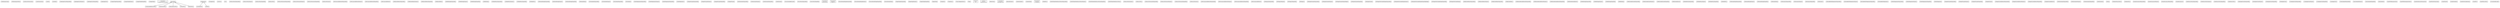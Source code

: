 #!/usr/local/bin/dot
#
# Class diagram 
# Generated by UMLGraph version R5_6-24-gf6e263 (http://www.umlgraph.org/)
#

digraph G {
	edge [fontname="arial",fontsize=10,labelfontname="arial",labelfontsize=10];
	node [fontname="arial",fontsize=10,shape=plaintext];
	nodesep=0.25;
	ranksep=0.5;
	// org.miloss.fgsms.services.interfaces.policyconfiguration.XPathExpressionType
	c23060 [label=<<table title="org.miloss.fgsms.services.interfaces.policyconfiguration.XPathExpressionType" border="0" cellborder="1" cellspacing="0" cellpadding="2" port="p" href="./XPathExpressionType.html">
		<tr><td><table border="0" cellspacing="0" cellpadding="1">
<tr><td align="center" balign="center"> XPathExpressionType </td></tr>
		</table></td></tr>
		</table>>, URL="./XPathExpressionType.html", fontname="arial", fontcolor="black", fontsize=10.0];
	// org.miloss.fgsms.services.interfaces.policyconfiguration.XMLNamespacePrefixies
	c23061 [label=<<table title="org.miloss.fgsms.services.interfaces.policyconfiguration.XMLNamespacePrefixies" border="0" cellborder="1" cellspacing="0" cellpadding="2" port="p" href="./XMLNamespacePrefixies.html">
		<tr><td><table border="0" cellspacing="0" cellpadding="1">
<tr><td align="center" balign="center"> XMLNamespacePrefixies </td></tr>
		</table></td></tr>
		</table>>, URL="./XMLNamespacePrefixies.html", fontname="arial", fontcolor="black", fontsize=10.0];
	// org.miloss.fgsms.services.interfaces.policyconfiguration.UserServicePermissionType
	c23062 [label=<<table title="org.miloss.fgsms.services.interfaces.policyconfiguration.UserServicePermissionType" border="0" cellborder="1" cellspacing="0" cellpadding="2" port="p" href="./UserServicePermissionType.html">
		<tr><td><table border="0" cellspacing="0" cellpadding="1">
<tr><td align="center" balign="center"> UserServicePermissionType </td></tr>
		</table></td></tr>
		</table>>, URL="./UserServicePermissionType.html", fontname="arial", fontcolor="black", fontsize=10.0];
	// org.miloss.fgsms.services.interfaces.policyconfiguration.UserPermissionType
	c23063 [label=<<table title="org.miloss.fgsms.services.interfaces.policyconfiguration.UserPermissionType" border="0" cellborder="1" cellspacing="0" cellpadding="2" port="p" href="./UserPermissionType.html">
		<tr><td><table border="0" cellspacing="0" cellpadding="1">
<tr><td align="center" balign="center"> UserPermissionType </td></tr>
		</table></td></tr>
		</table>>, URL="./UserPermissionType.html", fontname="arial", fontcolor="black", fontsize=10.0];
	// org.miloss.fgsms.services.interfaces.policyconfiguration.UserInfo
	c23064 [label=<<table title="org.miloss.fgsms.services.interfaces.policyconfiguration.UserInfo" border="0" cellborder="1" cellspacing="0" cellpadding="2" port="p" href="./UserInfo.html">
		<tr><td><table border="0" cellspacing="0" cellpadding="1">
<tr><td align="center" balign="center"> UserInfo </td></tr>
		</table></td></tr>
		</table>>, URL="./UserInfo.html", fontname="arial", fontcolor="black", fontsize=10.0];
	// org.miloss.fgsms.services.interfaces.policyconfiguration.UserIdentity
	c23065 [label=<<table title="org.miloss.fgsms.services.interfaces.policyconfiguration.UserIdentity" border="0" cellborder="1" cellspacing="0" cellpadding="2" port="p" href="./UserIdentity.html">
		<tr><td><table border="0" cellspacing="0" cellpadding="1">
<tr><td align="center" balign="center"> UserIdentity </td></tr>
		</table></td></tr>
		</table>>, URL="./UserIdentity.html", fontname="arial", fontcolor="black", fontsize=10.0];
	// org.miloss.fgsms.services.interfaces.policyconfiguration.UpdateAgentActionResponseMsg
	c23066 [label=<<table title="org.miloss.fgsms.services.interfaces.policyconfiguration.UpdateAgentActionResponseMsg" border="0" cellborder="1" cellspacing="0" cellpadding="2" port="p" href="./UpdateAgentActionResponseMsg.html">
		<tr><td><table border="0" cellspacing="0" cellpadding="1">
<tr><td align="center" balign="center"> UpdateAgentActionResponseMsg </td></tr>
		</table></td></tr>
		</table>>, URL="./UpdateAgentActionResponseMsg.html", fontname="arial", fontcolor="black", fontsize=10.0];
	// org.miloss.fgsms.services.interfaces.policyconfiguration.UpdateAgentActionResponse
	c23067 [label=<<table title="org.miloss.fgsms.services.interfaces.policyconfiguration.UpdateAgentActionResponse" border="0" cellborder="1" cellspacing="0" cellpadding="2" port="p" href="./UpdateAgentActionResponse.html">
		<tr><td><table border="0" cellspacing="0" cellpadding="1">
<tr><td align="center" balign="center"> UpdateAgentActionResponse </td></tr>
		</table></td></tr>
		</table>>, URL="./UpdateAgentActionResponse.html", fontname="arial", fontcolor="black", fontsize=10.0];
	// org.miloss.fgsms.services.interfaces.policyconfiguration.UpdateAgentActionRequestMsg
	c23068 [label=<<table title="org.miloss.fgsms.services.interfaces.policyconfiguration.UpdateAgentActionRequestMsg" border="0" cellborder="1" cellspacing="0" cellpadding="2" port="p" href="./UpdateAgentActionRequestMsg.html">
		<tr><td><table border="0" cellspacing="0" cellpadding="1">
<tr><td align="center" balign="center"> UpdateAgentActionRequestMsg </td></tr>
		</table></td></tr>
		</table>>, URL="./UpdateAgentActionRequestMsg.html", fontname="arial", fontcolor="black", fontsize=10.0];
	// org.miloss.fgsms.services.interfaces.policyconfiguration.UpdateAgentAction
	c23069 [label=<<table title="org.miloss.fgsms.services.interfaces.policyconfiguration.UpdateAgentAction" border="0" cellborder="1" cellspacing="0" cellpadding="2" port="p" href="./UpdateAgentAction.html">
		<tr><td><table border="0" cellspacing="0" cellpadding="1">
<tr><td align="center" balign="center"> UpdateAgentAction </td></tr>
		</table></td></tr>
		</table>>, URL="./UpdateAgentAction.html", fontname="arial", fontcolor="black", fontsize=10.0];
	// org.miloss.fgsms.services.interfaces.policyconfiguration.UnregisterPluginResponseMsg
	c23070 [label=<<table title="org.miloss.fgsms.services.interfaces.policyconfiguration.UnregisterPluginResponseMsg" border="0" cellborder="1" cellspacing="0" cellpadding="2" port="p" href="./UnregisterPluginResponseMsg.html">
		<tr><td><table border="0" cellspacing="0" cellpadding="1">
<tr><td align="center" balign="center"> UnregisterPluginResponseMsg </td></tr>
		</table></td></tr>
		</table>>, URL="./UnregisterPluginResponseMsg.html", fontname="arial", fontcolor="black", fontsize=10.0];
	// org.miloss.fgsms.services.interfaces.policyconfiguration.UnregisterPluginResponse
	c23071 [label=<<table title="org.miloss.fgsms.services.interfaces.policyconfiguration.UnregisterPluginResponse" border="0" cellborder="1" cellspacing="0" cellpadding="2" port="p" href="./UnregisterPluginResponse.html">
		<tr><td><table border="0" cellspacing="0" cellpadding="1">
<tr><td align="center" balign="center"> UnregisterPluginResponse </td></tr>
		</table></td></tr>
		</table>>, URL="./UnregisterPluginResponse.html", fontname="arial", fontcolor="black", fontsize=10.0];
	// org.miloss.fgsms.services.interfaces.policyconfiguration.UnregisterPluginRequestMsg
	c23072 [label=<<table title="org.miloss.fgsms.services.interfaces.policyconfiguration.UnregisterPluginRequestMsg" border="0" cellborder="1" cellspacing="0" cellpadding="2" port="p" href="./UnregisterPluginRequestMsg.html">
		<tr><td><table border="0" cellspacing="0" cellpadding="1">
<tr><td align="center" balign="center"> UnregisterPluginRequestMsg </td></tr>
		</table></td></tr>
		</table>>, URL="./UnregisterPluginRequestMsg.html", fontname="arial", fontcolor="black", fontsize=10.0];
	// org.miloss.fgsms.services.interfaces.policyconfiguration.UnregisterPlugin
	c23073 [label=<<table title="org.miloss.fgsms.services.interfaces.policyconfiguration.UnregisterPlugin" border="0" cellborder="1" cellspacing="0" cellpadding="2" port="p" href="./UnregisterPlugin.html">
		<tr><td><table border="0" cellspacing="0" cellpadding="1">
<tr><td align="center" balign="center"> UnregisterPlugin </td></tr>
		</table></td></tr>
		</table>>, URL="./UnregisterPlugin.html", fontname="arial", fontcolor="black", fontsize=10.0];
	// org.miloss.fgsms.services.interfaces.policyconfiguration.TransportAuthenticationStyle
	c23074 [label=<<table title="org.miloss.fgsms.services.interfaces.policyconfiguration.TransportAuthenticationStyle" border="0" cellborder="1" cellspacing="0" cellpadding="2" port="p" href="./TransportAuthenticationStyle.html">
		<tr><td><table border="0" cellspacing="0" cellpadding="1">
<tr><td align="center" balign="center"> &#171;enumeration&#187; </td></tr>
<tr><td align="center" balign="center"> TransportAuthenticationStyle </td></tr>
		</table></td></tr>
		</table>>, URL="./TransportAuthenticationStyle.html", fontname="arial", fontcolor="black", fontsize=10.0];
	// org.miloss.fgsms.services.interfaces.policyconfiguration.TransactionalWebServicePolicy
	c23075 [label=<<table title="org.miloss.fgsms.services.interfaces.policyconfiguration.TransactionalWebServicePolicy" border="0" cellborder="1" cellspacing="0" cellpadding="2" port="p" href="./TransactionalWebServicePolicy.html">
		<tr><td><table border="0" cellspacing="0" cellpadding="1">
<tr><td align="center" balign="center"> TransactionalWebServicePolicy </td></tr>
		</table></td></tr>
		</table>>, URL="./TransactionalWebServicePolicy.html", fontname="arial", fontcolor="black", fontsize=10.0];
	// org.miloss.fgsms.services.interfaces.policyconfiguration.StatusServicePolicy
	c23076 [label=<<table title="org.miloss.fgsms.services.interfaces.policyconfiguration.StatusServicePolicy" border="0" cellborder="1" cellspacing="0" cellpadding="2" port="p" href="./StatusServicePolicy.html">
		<tr><td><table border="0" cellspacing="0" cellpadding="1">
<tr><td align="center" balign="center"> StatusServicePolicy </td></tr>
		</table></td></tr>
		</table>>, URL="./StatusServicePolicy.html", fontname="arial", fontcolor="black", fontsize=10.0];
	// org.miloss.fgsms.services.interfaces.policyconfiguration.StatisticalServicePolicy
	c23077 [label=<<table title="org.miloss.fgsms.services.interfaces.policyconfiguration.StatisticalServicePolicy" border="0" cellborder="1" cellspacing="0" cellpadding="2" port="p" href="./StatisticalServicePolicy.html">
		<tr><td><table border="0" cellspacing="0" cellpadding="1">
<tr><td align="center" balign="center"> StatisticalServicePolicy </td></tr>
		</table></td></tr>
		</table>>, URL="./StatisticalServicePolicy.html", fontname="arial", fontcolor="black", fontsize=10.0];
	// org.miloss.fgsms.services.interfaces.policyconfiguration.SLARuleGeneric
	c23078 [label=<<table title="org.miloss.fgsms.services.interfaces.policyconfiguration.SLARuleGeneric" border="0" cellborder="1" cellspacing="0" cellpadding="2" port="p" href="./SLARuleGeneric.html">
		<tr><td><table border="0" cellspacing="0" cellpadding="1">
<tr><td align="center" balign="center"> SLARuleGeneric </td></tr>
		</table></td></tr>
		</table>>, URL="./SLARuleGeneric.html", fontname="arial", fontcolor="black", fontsize=10.0];
	// org.miloss.fgsms.services.interfaces.policyconfiguration.SLAregistration
	c23079 [label=<<table title="org.miloss.fgsms.services.interfaces.policyconfiguration.SLAregistration" border="0" cellborder="1" cellspacing="0" cellpadding="2" port="p" href="./SLAregistration.html">
		<tr><td><table border="0" cellspacing="0" cellpadding="1">
<tr><td align="center" balign="center"> SLAregistration </td></tr>
		</table></td></tr>
		</table>>, URL="./SLAregistration.html", fontname="arial", fontcolor="black", fontsize=10.0];
	// org.miloss.fgsms.services.interfaces.policyconfiguration.SLAAction
	c23080 [label=<<table title="org.miloss.fgsms.services.interfaces.policyconfiguration.SLAAction" border="0" cellborder="1" cellspacing="0" cellpadding="2" port="p" href="./SLAAction.html">
		<tr><td><table border="0" cellspacing="0" cellpadding="1">
<tr><td align="center" balign="center"> SLAAction </td></tr>
		</table></td></tr>
		</table>>, URL="./SLAAction.html", fontname="arial", fontcolor="black", fontsize=10.0];
	// org.miloss.fgsms.services.interfaces.policyconfiguration.SLA
	c23081 [label=<<table title="org.miloss.fgsms.services.interfaces.policyconfiguration.SLA" border="0" cellborder="1" cellspacing="0" cellpadding="2" port="p" href="./SLA.html">
		<tr><td><table border="0" cellspacing="0" cellpadding="1">
<tr><td align="center" balign="center"> SLA </td></tr>
		</table></td></tr>
		</table>>, URL="./SLA.html", fontname="arial", fontcolor="black", fontsize=10.0];
	// org.miloss.fgsms.services.interfaces.policyconfiguration.SetServicePolicyResponseMsg
	c23082 [label=<<table title="org.miloss.fgsms.services.interfaces.policyconfiguration.SetServicePolicyResponseMsg" border="0" cellborder="1" cellspacing="0" cellpadding="2" port="p" href="./SetServicePolicyResponseMsg.html">
		<tr><td><table border="0" cellspacing="0" cellpadding="1">
<tr><td align="center" balign="center"> SetServicePolicyResponseMsg </td></tr>
		</table></td></tr>
		</table>>, URL="./SetServicePolicyResponseMsg.html", fontname="arial", fontcolor="black", fontsize=10.0];
	// org.miloss.fgsms.services.interfaces.policyconfiguration.SetServicePolicyResponse
	c23083 [label=<<table title="org.miloss.fgsms.services.interfaces.policyconfiguration.SetServicePolicyResponse" border="0" cellborder="1" cellspacing="0" cellpadding="2" port="p" href="./SetServicePolicyResponse.html">
		<tr><td><table border="0" cellspacing="0" cellpadding="1">
<tr><td align="center" balign="center"> SetServicePolicyResponse </td></tr>
		</table></td></tr>
		</table>>, URL="./SetServicePolicyResponse.html", fontname="arial", fontcolor="black", fontsize=10.0];
	// org.miloss.fgsms.services.interfaces.policyconfiguration.SetServicePolicyRequestMsg
	c23084 [label=<<table title="org.miloss.fgsms.services.interfaces.policyconfiguration.SetServicePolicyRequestMsg" border="0" cellborder="1" cellspacing="0" cellpadding="2" port="p" href="./SetServicePolicyRequestMsg.html">
		<tr><td><table border="0" cellspacing="0" cellpadding="1">
<tr><td align="center" balign="center"> SetServicePolicyRequestMsg </td></tr>
		</table></td></tr>
		</table>>, URL="./SetServicePolicyRequestMsg.html", fontname="arial", fontcolor="black", fontsize=10.0];
	// org.miloss.fgsms.services.interfaces.policyconfiguration.SetServicePolicy
	c23085 [label=<<table title="org.miloss.fgsms.services.interfaces.policyconfiguration.SetServicePolicy" border="0" cellborder="1" cellspacing="0" cellpadding="2" port="p" href="./SetServicePolicy.html">
		<tr><td><table border="0" cellspacing="0" cellpadding="1">
<tr><td align="center" balign="center"> SetServicePolicy </td></tr>
		</table></td></tr>
		</table>>, URL="./SetServicePolicy.html", fontname="arial", fontcolor="black", fontsize=10.0];
	// org.miloss.fgsms.services.interfaces.policyconfiguration.SetServicePermissionsResponseMsg
	c23086 [label=<<table title="org.miloss.fgsms.services.interfaces.policyconfiguration.SetServicePermissionsResponseMsg" border="0" cellborder="1" cellspacing="0" cellpadding="2" port="p" href="./SetServicePermissionsResponseMsg.html">
		<tr><td><table border="0" cellspacing="0" cellpadding="1">
<tr><td align="center" balign="center"> SetServicePermissionsResponseMsg </td></tr>
		</table></td></tr>
		</table>>, URL="./SetServicePermissionsResponseMsg.html", fontname="arial", fontcolor="black", fontsize=10.0];
	// org.miloss.fgsms.services.interfaces.policyconfiguration.SetServicePermissionsResponse
	c23087 [label=<<table title="org.miloss.fgsms.services.interfaces.policyconfiguration.SetServicePermissionsResponse" border="0" cellborder="1" cellspacing="0" cellpadding="2" port="p" href="./SetServicePermissionsResponse.html">
		<tr><td><table border="0" cellspacing="0" cellpadding="1">
<tr><td align="center" balign="center"> SetServicePermissionsResponse </td></tr>
		</table></td></tr>
		</table>>, URL="./SetServicePermissionsResponse.html", fontname="arial", fontcolor="black", fontsize=10.0];
	// org.miloss.fgsms.services.interfaces.policyconfiguration.SetServicePermissionsRequestMsg
	c23088 [label=<<table title="org.miloss.fgsms.services.interfaces.policyconfiguration.SetServicePermissionsRequestMsg" border="0" cellborder="1" cellspacing="0" cellpadding="2" port="p" href="./SetServicePermissionsRequestMsg.html">
		<tr><td><table border="0" cellspacing="0" cellpadding="1">
<tr><td align="center" balign="center"> SetServicePermissionsRequestMsg </td></tr>
		</table></td></tr>
		</table>>, URL="./SetServicePermissionsRequestMsg.html", fontname="arial", fontcolor="black", fontsize=10.0];
	// org.miloss.fgsms.services.interfaces.policyconfiguration.SetServicePermissions
	c23089 [label=<<table title="org.miloss.fgsms.services.interfaces.policyconfiguration.SetServicePermissions" border="0" cellborder="1" cellspacing="0" cellpadding="2" port="p" href="./SetServicePermissions.html">
		<tr><td><table border="0" cellspacing="0" cellpadding="1">
<tr><td align="center" balign="center"> SetServicePermissions </td></tr>
		</table></td></tr>
		</table>>, URL="./SetServicePermissions.html", fontname="arial", fontcolor="black", fontsize=10.0];
	// org.miloss.fgsms.services.interfaces.policyconfiguration.SetProcessListByMachineResponseMsg
	c23090 [label=<<table title="org.miloss.fgsms.services.interfaces.policyconfiguration.SetProcessListByMachineResponseMsg" border="0" cellborder="1" cellspacing="0" cellpadding="2" port="p" href="./SetProcessListByMachineResponseMsg.html">
		<tr><td><table border="0" cellspacing="0" cellpadding="1">
<tr><td align="center" balign="center"> SetProcessListByMachineResponseMsg </td></tr>
		</table></td></tr>
		</table>>, URL="./SetProcessListByMachineResponseMsg.html", fontname="arial", fontcolor="black", fontsize=10.0];
	// org.miloss.fgsms.services.interfaces.policyconfiguration.SetProcessListByMachineResponse
	c23091 [label=<<table title="org.miloss.fgsms.services.interfaces.policyconfiguration.SetProcessListByMachineResponse" border="0" cellborder="1" cellspacing="0" cellpadding="2" port="p" href="./SetProcessListByMachineResponse.html">
		<tr><td><table border="0" cellspacing="0" cellpadding="1">
<tr><td align="center" balign="center"> SetProcessListByMachineResponse </td></tr>
		</table></td></tr>
		</table>>, URL="./SetProcessListByMachineResponse.html", fontname="arial", fontcolor="black", fontsize=10.0];
	// org.miloss.fgsms.services.interfaces.policyconfiguration.SetProcessListByMachineRequestMsg
	c23092 [label=<<table title="org.miloss.fgsms.services.interfaces.policyconfiguration.SetProcessListByMachineRequestMsg" border="0" cellborder="1" cellspacing="0" cellpadding="2" port="p" href="./SetProcessListByMachineRequestMsg.html">
		<tr><td><table border="0" cellspacing="0" cellpadding="1">
<tr><td align="center" balign="center"> SetProcessListByMachineRequestMsg </td></tr>
		</table></td></tr>
		</table>>, URL="./SetProcessListByMachineRequestMsg.html", fontname="arial", fontcolor="black", fontsize=10.0];
	// org.miloss.fgsms.services.interfaces.policyconfiguration.SetProcessListByMachine
	c23093 [label=<<table title="org.miloss.fgsms.services.interfaces.policyconfiguration.SetProcessListByMachine" border="0" cellborder="1" cellspacing="0" cellpadding="2" port="p" href="./SetProcessListByMachine.html">
		<tr><td><table border="0" cellspacing="0" cellpadding="1">
<tr><td align="center" balign="center"> SetProcessListByMachine </td></tr>
		</table></td></tr>
		</table>>, URL="./SetProcessListByMachine.html", fontname="arial", fontcolor="black", fontsize=10.0];
	// org.miloss.fgsms.services.interfaces.policyconfiguration.SetMyEmailAddressResponseMsg
	c23094 [label=<<table title="org.miloss.fgsms.services.interfaces.policyconfiguration.SetMyEmailAddressResponseMsg" border="0" cellborder="1" cellspacing="0" cellpadding="2" port="p" href="./SetMyEmailAddressResponseMsg.html">
		<tr><td><table border="0" cellspacing="0" cellpadding="1">
<tr><td align="center" balign="center"> SetMyEmailAddressResponseMsg </td></tr>
		</table></td></tr>
		</table>>, URL="./SetMyEmailAddressResponseMsg.html", fontname="arial", fontcolor="black", fontsize=10.0];
	// org.miloss.fgsms.services.interfaces.policyconfiguration.SetMyEmailAddressResponse
	c23095 [label=<<table title="org.miloss.fgsms.services.interfaces.policyconfiguration.SetMyEmailAddressResponse" border="0" cellborder="1" cellspacing="0" cellpadding="2" port="p" href="./SetMyEmailAddressResponse.html">
		<tr><td><table border="0" cellspacing="0" cellpadding="1">
<tr><td align="center" balign="center"> SetMyEmailAddressResponse </td></tr>
		</table></td></tr>
		</table>>, URL="./SetMyEmailAddressResponse.html", fontname="arial", fontcolor="black", fontsize=10.0];
	// org.miloss.fgsms.services.interfaces.policyconfiguration.SetMyEmailAddressRequestMsg
	c23096 [label=<<table title="org.miloss.fgsms.services.interfaces.policyconfiguration.SetMyEmailAddressRequestMsg" border="0" cellborder="1" cellspacing="0" cellpadding="2" port="p" href="./SetMyEmailAddressRequestMsg.html">
		<tr><td><table border="0" cellspacing="0" cellpadding="1">
<tr><td align="center" balign="center"> SetMyEmailAddressRequestMsg </td></tr>
		</table></td></tr>
		</table>>, URL="./SetMyEmailAddressRequestMsg.html", fontname="arial", fontcolor="black", fontsize=10.0];
	// org.miloss.fgsms.services.interfaces.policyconfiguration.SetMyEmailAddress
	c23097 [label=<<table title="org.miloss.fgsms.services.interfaces.policyconfiguration.SetMyEmailAddress" border="0" cellborder="1" cellspacing="0" cellpadding="2" port="p" href="./SetMyEmailAddress.html">
		<tr><td><table border="0" cellspacing="0" cellpadding="1">
<tr><td align="center" balign="center"> SetMyEmailAddress </td></tr>
		</table></td></tr>
		</table>>, URL="./SetMyEmailAddress.html", fontname="arial", fontcolor="black", fontsize=10.0];
	// org.miloss.fgsms.services.interfaces.policyconfiguration.SetMailSettingsResponseMsg
	c23098 [label=<<table title="org.miloss.fgsms.services.interfaces.policyconfiguration.SetMailSettingsResponseMsg" border="0" cellborder="1" cellspacing="0" cellpadding="2" port="p" href="./SetMailSettingsResponseMsg.html">
		<tr><td><table border="0" cellspacing="0" cellpadding="1">
<tr><td align="center" balign="center"> SetMailSettingsResponseMsg </td></tr>
		</table></td></tr>
		</table>>, URL="./SetMailSettingsResponseMsg.html", fontname="arial", fontcolor="black", fontsize=10.0];
	// org.miloss.fgsms.services.interfaces.policyconfiguration.SetMailSettingsResponse
	c23099 [label=<<table title="org.miloss.fgsms.services.interfaces.policyconfiguration.SetMailSettingsResponse" border="0" cellborder="1" cellspacing="0" cellpadding="2" port="p" href="./SetMailSettingsResponse.html">
		<tr><td><table border="0" cellspacing="0" cellpadding="1">
<tr><td align="center" balign="center"> SetMailSettingsResponse </td></tr>
		</table></td></tr>
		</table>>, URL="./SetMailSettingsResponse.html", fontname="arial", fontcolor="black", fontsize=10.0];
	// org.miloss.fgsms.services.interfaces.policyconfiguration.SetMailSettingsRequestMsg
	c23100 [label=<<table title="org.miloss.fgsms.services.interfaces.policyconfiguration.SetMailSettingsRequestMsg" border="0" cellborder="1" cellspacing="0" cellpadding="2" port="p" href="./SetMailSettingsRequestMsg.html">
		<tr><td><table border="0" cellspacing="0" cellpadding="1">
<tr><td align="center" balign="center"> SetMailSettingsRequestMsg </td></tr>
		</table></td></tr>
		</table>>, URL="./SetMailSettingsRequestMsg.html", fontname="arial", fontcolor="black", fontsize=10.0];
	// org.miloss.fgsms.services.interfaces.policyconfiguration.SetMailSettings
	c23101 [label=<<table title="org.miloss.fgsms.services.interfaces.policyconfiguration.SetMailSettings" border="0" cellborder="1" cellspacing="0" cellpadding="2" port="p" href="./SetMailSettings.html">
		<tr><td><table border="0" cellspacing="0" cellpadding="1">
<tr><td align="center" balign="center"> SetMailSettings </td></tr>
		</table></td></tr>
		</table>>, URL="./SetMailSettings.html", fontname="arial", fontcolor="black", fontsize=10.0];
	// org.miloss.fgsms.services.interfaces.policyconfiguration.SetGlobalPolicyResponseMsg
	c23102 [label=<<table title="org.miloss.fgsms.services.interfaces.policyconfiguration.SetGlobalPolicyResponseMsg" border="0" cellborder="1" cellspacing="0" cellpadding="2" port="p" href="./SetGlobalPolicyResponseMsg.html">
		<tr><td><table border="0" cellspacing="0" cellpadding="1">
<tr><td align="center" balign="center"> SetGlobalPolicyResponseMsg </td></tr>
		</table></td></tr>
		</table>>, URL="./SetGlobalPolicyResponseMsg.html", fontname="arial", fontcolor="black", fontsize=10.0];
	// org.miloss.fgsms.services.interfaces.policyconfiguration.SetGlobalPolicyResponse
	c23103 [label=<<table title="org.miloss.fgsms.services.interfaces.policyconfiguration.SetGlobalPolicyResponse" border="0" cellborder="1" cellspacing="0" cellpadding="2" port="p" href="./SetGlobalPolicyResponse.html">
		<tr><td><table border="0" cellspacing="0" cellpadding="1">
<tr><td align="center" balign="center"> SetGlobalPolicyResponse </td></tr>
		</table></td></tr>
		</table>>, URL="./SetGlobalPolicyResponse.html", fontname="arial", fontcolor="black", fontsize=10.0];
	// org.miloss.fgsms.services.interfaces.policyconfiguration.SetGlobalPolicyRequestMsg
	c23104 [label=<<table title="org.miloss.fgsms.services.interfaces.policyconfiguration.SetGlobalPolicyRequestMsg" border="0" cellborder="1" cellspacing="0" cellpadding="2" port="p" href="./SetGlobalPolicyRequestMsg.html">
		<tr><td><table border="0" cellspacing="0" cellpadding="1">
<tr><td align="center" balign="center"> SetGlobalPolicyRequestMsg </td></tr>
		</table></td></tr>
		</table>>, URL="./SetGlobalPolicyRequestMsg.html", fontname="arial", fontcolor="black", fontsize=10.0];
	// org.miloss.fgsms.services.interfaces.policyconfiguration.SetGlobalPolicy
	c23105 [label=<<table title="org.miloss.fgsms.services.interfaces.policyconfiguration.SetGlobalPolicy" border="0" cellborder="1" cellspacing="0" cellpadding="2" port="p" href="./SetGlobalPolicy.html">
		<tr><td><table border="0" cellspacing="0" cellpadding="1">
<tr><td align="center" balign="center"> SetGlobalPolicy </td></tr>
		</table></td></tr>
		</table>>, URL="./SetGlobalPolicy.html", fontname="arial", fontcolor="black", fontsize=10.0];
	// org.miloss.fgsms.services.interfaces.policyconfiguration.SetGeneralSettingsResponseMsg
	c23106 [label=<<table title="org.miloss.fgsms.services.interfaces.policyconfiguration.SetGeneralSettingsResponseMsg" border="0" cellborder="1" cellspacing="0" cellpadding="2" port="p" href="./SetGeneralSettingsResponseMsg.html">
		<tr><td><table border="0" cellspacing="0" cellpadding="1">
<tr><td align="center" balign="center"> SetGeneralSettingsResponseMsg </td></tr>
		</table></td></tr>
		</table>>, URL="./SetGeneralSettingsResponseMsg.html", fontname="arial", fontcolor="black", fontsize=10.0];
	// org.miloss.fgsms.services.interfaces.policyconfiguration.SetGeneralSettingsResponse
	c23107 [label=<<table title="org.miloss.fgsms.services.interfaces.policyconfiguration.SetGeneralSettingsResponse" border="0" cellborder="1" cellspacing="0" cellpadding="2" port="p" href="./SetGeneralSettingsResponse.html">
		<tr><td><table border="0" cellspacing="0" cellpadding="1">
<tr><td align="center" balign="center"> SetGeneralSettingsResponse </td></tr>
		</table></td></tr>
		</table>>, URL="./SetGeneralSettingsResponse.html", fontname="arial", fontcolor="black", fontsize=10.0];
	// org.miloss.fgsms.services.interfaces.policyconfiguration.SetGeneralSettingsRequestMsg
	c23108 [label=<<table title="org.miloss.fgsms.services.interfaces.policyconfiguration.SetGeneralSettingsRequestMsg" border="0" cellborder="1" cellspacing="0" cellpadding="2" port="p" href="./SetGeneralSettingsRequestMsg.html">
		<tr><td><table border="0" cellspacing="0" cellpadding="1">
<tr><td align="center" balign="center"> SetGeneralSettingsRequestMsg </td></tr>
		</table></td></tr>
		</table>>, URL="./SetGeneralSettingsRequestMsg.html", fontname="arial", fontcolor="black", fontsize=10.0];
	// org.miloss.fgsms.services.interfaces.policyconfiguration.SetGeneralSettings
	c23109 [label=<<table title="org.miloss.fgsms.services.interfaces.policyconfiguration.SetGeneralSettings" border="0" cellborder="1" cellspacing="0" cellpadding="2" port="p" href="./SetGeneralSettings.html">
		<tr><td><table border="0" cellspacing="0" cellpadding="1">
<tr><td align="center" balign="center"> SetGeneralSettings </td></tr>
		</table></td></tr>
		</table>>, URL="./SetGeneralSettings.html", fontname="arial", fontcolor="black", fontsize=10.0];
	// org.miloss.fgsms.services.interfaces.policyconfiguration.SetCredentialsResponseMsg
	c23110 [label=<<table title="org.miloss.fgsms.services.interfaces.policyconfiguration.SetCredentialsResponseMsg" border="0" cellborder="1" cellspacing="0" cellpadding="2" port="p" href="./SetCredentialsResponseMsg.html">
		<tr><td><table border="0" cellspacing="0" cellpadding="1">
<tr><td align="center" balign="center"> SetCredentialsResponseMsg </td></tr>
		</table></td></tr>
		</table>>, URL="./SetCredentialsResponseMsg.html", fontname="arial", fontcolor="black", fontsize=10.0];
	// org.miloss.fgsms.services.interfaces.policyconfiguration.SetCredentialsResponse
	c23111 [label=<<table title="org.miloss.fgsms.services.interfaces.policyconfiguration.SetCredentialsResponse" border="0" cellborder="1" cellspacing="0" cellpadding="2" port="p" href="./SetCredentialsResponse.html">
		<tr><td><table border="0" cellspacing="0" cellpadding="1">
<tr><td align="center" balign="center"> SetCredentialsResponse </td></tr>
		</table></td></tr>
		</table>>, URL="./SetCredentialsResponse.html", fontname="arial", fontcolor="black", fontsize=10.0];
	// org.miloss.fgsms.services.interfaces.policyconfiguration.SetCredentialsRequestMsg
	c23112 [label=<<table title="org.miloss.fgsms.services.interfaces.policyconfiguration.SetCredentialsRequestMsg" border="0" cellborder="1" cellspacing="0" cellpadding="2" port="p" href="./SetCredentialsRequestMsg.html">
		<tr><td><table border="0" cellspacing="0" cellpadding="1">
<tr><td align="center" balign="center"> SetCredentialsRequestMsg </td></tr>
		</table></td></tr>
		</table>>, URL="./SetCredentialsRequestMsg.html", fontname="arial", fontcolor="black", fontsize=10.0];
	// org.miloss.fgsms.services.interfaces.policyconfiguration.SetCredentials
	c23113 [label=<<table title="org.miloss.fgsms.services.interfaces.policyconfiguration.SetCredentials" border="0" cellborder="1" cellspacing="0" cellpadding="2" port="p" href="./SetCredentials.html">
		<tr><td><table border="0" cellspacing="0" cellpadding="1">
<tr><td align="center" balign="center"> SetCredentials </td></tr>
		</table></td></tr>
		</table>>, URL="./SetCredentials.html", fontname="arial", fontcolor="black", fontsize=10.0];
	// org.miloss.fgsms.services.interfaces.policyconfiguration.SetAlertRegistrationsResponseMsg
	c23114 [label=<<table title="org.miloss.fgsms.services.interfaces.policyconfiguration.SetAlertRegistrationsResponseMsg" border="0" cellborder="1" cellspacing="0" cellpadding="2" port="p" href="./SetAlertRegistrationsResponseMsg.html">
		<tr><td><table border="0" cellspacing="0" cellpadding="1">
<tr><td align="center" balign="center"> SetAlertRegistrationsResponseMsg </td></tr>
		</table></td></tr>
		</table>>, URL="./SetAlertRegistrationsResponseMsg.html", fontname="arial", fontcolor="black", fontsize=10.0];
	// org.miloss.fgsms.services.interfaces.policyconfiguration.SetAlertRegistrationsResponse
	c23115 [label=<<table title="org.miloss.fgsms.services.interfaces.policyconfiguration.SetAlertRegistrationsResponse" border="0" cellborder="1" cellspacing="0" cellpadding="2" port="p" href="./SetAlertRegistrationsResponse.html">
		<tr><td><table border="0" cellspacing="0" cellpadding="1">
<tr><td align="center" balign="center"> SetAlertRegistrationsResponse </td></tr>
		</table></td></tr>
		</table>>, URL="./SetAlertRegistrationsResponse.html", fontname="arial", fontcolor="black", fontsize=10.0];
	// org.miloss.fgsms.services.interfaces.policyconfiguration.SetAlertRegistrationsRequestMsg
	c23116 [label=<<table title="org.miloss.fgsms.services.interfaces.policyconfiguration.SetAlertRegistrationsRequestMsg" border="0" cellborder="1" cellspacing="0" cellpadding="2" port="p" href="./SetAlertRegistrationsRequestMsg.html">
		<tr><td><table border="0" cellspacing="0" cellpadding="1">
<tr><td align="center" balign="center"> SetAlertRegistrationsRequestMsg </td></tr>
		</table></td></tr>
		</table>>, URL="./SetAlertRegistrationsRequestMsg.html", fontname="arial", fontcolor="black", fontsize=10.0];
	// org.miloss.fgsms.services.interfaces.policyconfiguration.SetAlertRegistrations
	c23117 [label=<<table title="org.miloss.fgsms.services.interfaces.policyconfiguration.SetAlertRegistrations" border="0" cellborder="1" cellspacing="0" cellpadding="2" port="p" href="./SetAlertRegistrations.html">
		<tr><td><table border="0" cellspacing="0" cellpadding="1">
<tr><td align="center" balign="center"> SetAlertRegistrations </td></tr>
		</table></td></tr>
		</table>>, URL="./SetAlertRegistrations.html", fontname="arial", fontcolor="black", fontsize=10.0];
	// org.miloss.fgsms.services.interfaces.policyconfiguration.SetAgentPrinicplesResponseMsg
	c23118 [label=<<table title="org.miloss.fgsms.services.interfaces.policyconfiguration.SetAgentPrinicplesResponseMsg" border="0" cellborder="1" cellspacing="0" cellpadding="2" port="p" href="./SetAgentPrinicplesResponseMsg.html">
		<tr><td><table border="0" cellspacing="0" cellpadding="1">
<tr><td align="center" balign="center"> SetAgentPrinicplesResponseMsg </td></tr>
		</table></td></tr>
		</table>>, URL="./SetAgentPrinicplesResponseMsg.html", fontname="arial", fontcolor="black", fontsize=10.0];
	// org.miloss.fgsms.services.interfaces.policyconfiguration.SetAgentPrinicplesResponse
	c23119 [label=<<table title="org.miloss.fgsms.services.interfaces.policyconfiguration.SetAgentPrinicplesResponse" border="0" cellborder="1" cellspacing="0" cellpadding="2" port="p" href="./SetAgentPrinicplesResponse.html">
		<tr><td><table border="0" cellspacing="0" cellpadding="1">
<tr><td align="center" balign="center"> SetAgentPrinicplesResponse </td></tr>
		</table></td></tr>
		</table>>, URL="./SetAgentPrinicplesResponse.html", fontname="arial", fontcolor="black", fontsize=10.0];
	// org.miloss.fgsms.services.interfaces.policyconfiguration.SetAgentPrinicplesRequestMsg
	c23120 [label=<<table title="org.miloss.fgsms.services.interfaces.policyconfiguration.SetAgentPrinicplesRequestMsg" border="0" cellborder="1" cellspacing="0" cellpadding="2" port="p" href="./SetAgentPrinicplesRequestMsg.html">
		<tr><td><table border="0" cellspacing="0" cellpadding="1">
<tr><td align="center" balign="center"> SetAgentPrinicplesRequestMsg </td></tr>
		</table></td></tr>
		</table>>, URL="./SetAgentPrinicplesRequestMsg.html", fontname="arial", fontcolor="black", fontsize=10.0];
	// org.miloss.fgsms.services.interfaces.policyconfiguration.SetAgentPrinicples
	c23121 [label=<<table title="org.miloss.fgsms.services.interfaces.policyconfiguration.SetAgentPrinicples" border="0" cellborder="1" cellspacing="0" cellpadding="2" port="p" href="./SetAgentPrinicples.html">
		<tr><td><table border="0" cellspacing="0" cellpadding="1">
<tr><td align="center" balign="center"> SetAgentPrinicples </td></tr>
		</table></td></tr>
		</table>>, URL="./SetAgentPrinicples.html", fontname="arial", fontcolor="black", fontsize=10.0];
	// org.miloss.fgsms.services.interfaces.policyconfiguration.SetAdministratorResponseMsg
	c23122 [label=<<table title="org.miloss.fgsms.services.interfaces.policyconfiguration.SetAdministratorResponseMsg" border="0" cellborder="1" cellspacing="0" cellpadding="2" port="p" href="./SetAdministratorResponseMsg.html">
		<tr><td><table border="0" cellspacing="0" cellpadding="1">
<tr><td align="center" balign="center"> SetAdministratorResponseMsg </td></tr>
		</table></td></tr>
		</table>>, URL="./SetAdministratorResponseMsg.html", fontname="arial", fontcolor="black", fontsize=10.0];
	// org.miloss.fgsms.services.interfaces.policyconfiguration.SetAdministratorResponse
	c23123 [label=<<table title="org.miloss.fgsms.services.interfaces.policyconfiguration.SetAdministratorResponse" border="0" cellborder="1" cellspacing="0" cellpadding="2" port="p" href="./SetAdministratorResponse.html">
		<tr><td><table border="0" cellspacing="0" cellpadding="1">
<tr><td align="center" balign="center"> SetAdministratorResponse </td></tr>
		</table></td></tr>
		</table>>, URL="./SetAdministratorResponse.html", fontname="arial", fontcolor="black", fontsize=10.0];
	// org.miloss.fgsms.services.interfaces.policyconfiguration.SetAdministratorRequestMsg
	c23124 [label=<<table title="org.miloss.fgsms.services.interfaces.policyconfiguration.SetAdministratorRequestMsg" border="0" cellborder="1" cellspacing="0" cellpadding="2" port="p" href="./SetAdministratorRequestMsg.html">
		<tr><td><table border="0" cellspacing="0" cellpadding="1">
<tr><td align="center" balign="center"> SetAdministratorRequestMsg </td></tr>
		</table></td></tr>
		</table>>, URL="./SetAdministratorRequestMsg.html", fontname="arial", fontcolor="black", fontsize=10.0];
	// org.miloss.fgsms.services.interfaces.policyconfiguration.SetAdministrator
	c23125 [label=<<table title="org.miloss.fgsms.services.interfaces.policyconfiguration.SetAdministrator" border="0" cellborder="1" cellspacing="0" cellpadding="2" port="p" href="./SetAdministrator.html">
		<tr><td><table border="0" cellspacing="0" cellpadding="1">
<tr><td align="center" balign="center"> SetAdministrator </td></tr>
		</table></td></tr>
		</table>>, URL="./SetAdministrator.html", fontname="arial", fontcolor="black", fontsize=10.0];
	// org.miloss.fgsms.services.interfaces.policyconfiguration.ServiceUnavailableException
	c23126 [label=<<table title="org.miloss.fgsms.services.interfaces.policyconfiguration.ServiceUnavailableException" border="0" cellborder="1" cellspacing="0" cellpadding="2" port="p" href="./ServiceUnavailableException.html">
		<tr><td><table border="0" cellspacing="0" cellpadding="1">
<tr><td align="center" balign="center"> ServiceUnavailableException </td></tr>
		</table></td></tr>
		</table>>, URL="./ServiceUnavailableException.html", fontname="arial", fontcolor="black", fontsize=10.0];
	// org.miloss.fgsms.services.interfaces.policyconfiguration.ServicePolicyResponseMsg
	c23127 [label=<<table title="org.miloss.fgsms.services.interfaces.policyconfiguration.ServicePolicyResponseMsg" border="0" cellborder="1" cellspacing="0" cellpadding="2" port="p" href="./ServicePolicyResponseMsg.html">
		<tr><td><table border="0" cellspacing="0" cellpadding="1">
<tr><td align="center" balign="center"> ServicePolicyResponseMsg </td></tr>
		</table></td></tr>
		</table>>, URL="./ServicePolicyResponseMsg.html", fontname="arial", fontcolor="black", fontsize=10.0];
	// org.miloss.fgsms.services.interfaces.policyconfiguration.ServicePolicyRequestMsg
	c23128 [label=<<table title="org.miloss.fgsms.services.interfaces.policyconfiguration.ServicePolicyRequestMsg" border="0" cellborder="1" cellspacing="0" cellpadding="2" port="p" href="./ServicePolicyRequestMsg.html">
		<tr><td><table border="0" cellspacing="0" cellpadding="1">
<tr><td align="center" balign="center"> ServicePolicyRequestMsg </td></tr>
		</table></td></tr>
		</table>>, URL="./ServicePolicyRequestMsg.html", fontname="arial", fontcolor="black", fontsize=10.0];
	// org.miloss.fgsms.services.interfaces.policyconfiguration.ServicePolicy
	c23129 [label=<<table title="org.miloss.fgsms.services.interfaces.policyconfiguration.ServicePolicy" border="0" cellborder="1" cellspacing="0" cellpadding="2" port="p" href="./ServicePolicy.html">
		<tr><td><table border="0" cellspacing="0" cellpadding="1">
<tr><td align="center" balign="center"> ServicePolicy </td></tr>
		</table></td></tr>
		</table>>, URL="./ServicePolicy.html", fontname="arial", fontcolor="black", fontsize=10.0];
	// org.miloss.fgsms.services.interfaces.policyconfiguration.RunAtLocation
	c23130 [label=<<table title="org.miloss.fgsms.services.interfaces.policyconfiguration.RunAtLocation" border="0" cellborder="1" cellspacing="0" cellpadding="2" port="p" href="./RunAtLocation.html">
		<tr><td><table border="0" cellspacing="0" cellpadding="1">
<tr><td align="center" balign="center"> &#171;enumeration&#187; </td></tr>
<tr><td align="center" balign="center"> RunAtLocation </td></tr>
		</table></td></tr>
		</table>>, URL="./RunAtLocation.html", fontname="arial", fontcolor="black", fontsize=10.0];
	// org.miloss.fgsms.services.interfaces.policyconfiguration.RuleBaseType
	c23131 [label=<<table title="org.miloss.fgsms.services.interfaces.policyconfiguration.RuleBaseType" border="0" cellborder="1" cellspacing="0" cellpadding="2" port="p" href="./RuleBaseType.html">
		<tr><td><table border="0" cellspacing="0" cellpadding="1">
<tr><td align="center" balign="center"> RuleBaseType </td></tr>
		</table></td></tr>
		</table>>, URL="./RuleBaseType.html", fontname="arial", fontcolor="black", fontsize=10.0];
	// org.miloss.fgsms.services.interfaces.policyconfiguration.RightEnum
	c23132 [label=<<table title="org.miloss.fgsms.services.interfaces.policyconfiguration.RightEnum" border="0" cellborder="1" cellspacing="0" cellpadding="2" port="p" href="./RightEnum.html">
		<tr><td><table border="0" cellspacing="0" cellpadding="1">
<tr><td align="center" balign="center"> &#171;enumeration&#187; </td></tr>
<tr><td align="center" balign="center"> RightEnum </td></tr>
		</table></td></tr>
		</table>>, URL="./RightEnum.html", fontname="arial", fontcolor="black", fontsize=10.0];
	// org.miloss.fgsms.services.interfaces.policyconfiguration.RemoveGeneralSettingsResponseMsg
	c23133 [label=<<table title="org.miloss.fgsms.services.interfaces.policyconfiguration.RemoveGeneralSettingsResponseMsg" border="0" cellborder="1" cellspacing="0" cellpadding="2" port="p" href="./RemoveGeneralSettingsResponseMsg.html">
		<tr><td><table border="0" cellspacing="0" cellpadding="1">
<tr><td align="center" balign="center"> RemoveGeneralSettingsResponseMsg </td></tr>
		</table></td></tr>
		</table>>, URL="./RemoveGeneralSettingsResponseMsg.html", fontname="arial", fontcolor="black", fontsize=10.0];
	// org.miloss.fgsms.services.interfaces.policyconfiguration.RemoveGeneralSettingsResponse
	c23134 [label=<<table title="org.miloss.fgsms.services.interfaces.policyconfiguration.RemoveGeneralSettingsResponse" border="0" cellborder="1" cellspacing="0" cellpadding="2" port="p" href="./RemoveGeneralSettingsResponse.html">
		<tr><td><table border="0" cellspacing="0" cellpadding="1">
<tr><td align="center" balign="center"> RemoveGeneralSettingsResponse </td></tr>
		</table></td></tr>
		</table>>, URL="./RemoveGeneralSettingsResponse.html", fontname="arial", fontcolor="black", fontsize=10.0];
	// org.miloss.fgsms.services.interfaces.policyconfiguration.RemoveGeneralSettingsRequestMsg
	c23135 [label=<<table title="org.miloss.fgsms.services.interfaces.policyconfiguration.RemoveGeneralSettingsRequestMsg" border="0" cellborder="1" cellspacing="0" cellpadding="2" port="p" href="./RemoveGeneralSettingsRequestMsg.html">
		<tr><td><table border="0" cellspacing="0" cellpadding="1">
<tr><td align="center" balign="center"> RemoveGeneralSettingsRequestMsg </td></tr>
		</table></td></tr>
		</table>>, URL="./RemoveGeneralSettingsRequestMsg.html", fontname="arial", fontcolor="black", fontsize=10.0];
	// org.miloss.fgsms.services.interfaces.policyconfiguration.RemoveGeneralSettings
	c23136 [label=<<table title="org.miloss.fgsms.services.interfaces.policyconfiguration.RemoveGeneralSettings" border="0" cellborder="1" cellspacing="0" cellpadding="2" port="p" href="./RemoveGeneralSettings.html">
		<tr><td><table border="0" cellspacing="0" cellpadding="1">
<tr><td align="center" balign="center"> RemoveGeneralSettings </td></tr>
		</table></td></tr>
		</table>>, URL="./RemoveGeneralSettings.html", fontname="arial", fontcolor="black", fontsize=10.0];
	// org.miloss.fgsms.services.interfaces.policyconfiguration.RegisterPluginResponseMsg
	c23137 [label=<<table title="org.miloss.fgsms.services.interfaces.policyconfiguration.RegisterPluginResponseMsg" border="0" cellborder="1" cellspacing="0" cellpadding="2" port="p" href="./RegisterPluginResponseMsg.html">
		<tr><td><table border="0" cellspacing="0" cellpadding="1">
<tr><td align="center" balign="center"> RegisterPluginResponseMsg </td></tr>
		</table></td></tr>
		</table>>, URL="./RegisterPluginResponseMsg.html", fontname="arial", fontcolor="black", fontsize=10.0];
	// org.miloss.fgsms.services.interfaces.policyconfiguration.RegisterPluginResponse
	c23138 [label=<<table title="org.miloss.fgsms.services.interfaces.policyconfiguration.RegisterPluginResponse" border="0" cellborder="1" cellspacing="0" cellpadding="2" port="p" href="./RegisterPluginResponse.html">
		<tr><td><table border="0" cellspacing="0" cellpadding="1">
<tr><td align="center" balign="center"> RegisterPluginResponse </td></tr>
		</table></td></tr>
		</table>>, URL="./RegisterPluginResponse.html", fontname="arial", fontcolor="black", fontsize=10.0];
	// org.miloss.fgsms.services.interfaces.policyconfiguration.RegisterPluginRequestMsg
	c23139 [label=<<table title="org.miloss.fgsms.services.interfaces.policyconfiguration.RegisterPluginRequestMsg" border="0" cellborder="1" cellspacing="0" cellpadding="2" port="p" href="./RegisterPluginRequestMsg.html">
		<tr><td><table border="0" cellspacing="0" cellpadding="1">
<tr><td align="center" balign="center"> RegisterPluginRequestMsg </td></tr>
		</table></td></tr>
		</table>>, URL="./RegisterPluginRequestMsg.html", fontname="arial", fontcolor="black", fontsize=10.0];
	// org.miloss.fgsms.services.interfaces.policyconfiguration.RegisterPlugin
	c23140 [label=<<table title="org.miloss.fgsms.services.interfaces.policyconfiguration.RegisterPlugin" border="0" cellborder="1" cellspacing="0" cellpadding="2" port="p" href="./RegisterPlugin.html">
		<tr><td><table border="0" cellspacing="0" cellpadding="1">
<tr><td align="center" balign="center"> RegisterPlugin </td></tr>
		</table></td></tr>
		</table>>, URL="./RegisterPlugin.html", fontname="arial", fontcolor="black", fontsize=10.0];
	// org.miloss.fgsms.services.interfaces.policyconfiguration.PropertyPair
	c23141 [label=<<table title="org.miloss.fgsms.services.interfaces.policyconfiguration.PropertyPair" border="0" cellborder="1" cellspacing="0" cellpadding="2" port="p" href="./PropertyPair.html">
		<tr><td><table border="0" cellspacing="0" cellpadding="1">
<tr><td align="center" balign="center"> PropertyPair </td></tr>
		</table></td></tr>
		</table>>, URL="./PropertyPair.html", fontname="arial", fontcolor="black", fontsize=10.0];
	// org.miloss.fgsms.services.interfaces.policyconfiguration.PropertiesList
	c23142 [label=<<table title="org.miloss.fgsms.services.interfaces.policyconfiguration.PropertiesList" border="0" cellborder="1" cellspacing="0" cellpadding="2" port="p" href="./PropertiesList.html">
		<tr><td><table border="0" cellspacing="0" cellpadding="1">
<tr><td align="center" balign="center"> PropertiesList </td></tr>
		</table></td></tr>
		</table>>, URL="./PropertiesList.html", fontname="arial", fontcolor="black", fontsize=10.0];
	// org.miloss.fgsms.services.interfaces.policyconfiguration.ProcessPolicy
	c23143 [label=<<table title="org.miloss.fgsms.services.interfaces.policyconfiguration.ProcessPolicy" border="0" cellborder="1" cellspacing="0" cellpadding="2" port="p" href="./ProcessPolicy.html">
		<tr><td><table border="0" cellspacing="0" cellpadding="1">
<tr><td align="center" balign="center"> ProcessPolicy </td></tr>
		</table></td></tr>
		</table>>, URL="./ProcessPolicy.html", fontname="arial", fontcolor="black", fontsize=10.0];
	// org.miloss.fgsms.services.interfaces.policyconfiguration.PolicyConfigurationService
	c23144 [label=<<table title="org.miloss.fgsms.services.interfaces.policyconfiguration.PolicyConfigurationService" border="0" cellborder="1" cellspacing="0" cellpadding="2" port="p" href="./PolicyConfigurationService.html">
		<tr><td><table border="0" cellspacing="0" cellpadding="1">
<tr><td align="center" balign="center"> PolicyConfigurationService </td></tr>
		</table></td></tr>
		</table>>, URL="./PolicyConfigurationService.html", fontname="arial", fontcolor="black", fontsize=10.0];
	// org.miloss.fgsms.services.interfaces.policyconfiguration.Plugin
	c23145 [label=<<table title="org.miloss.fgsms.services.interfaces.policyconfiguration.Plugin" border="0" cellborder="1" cellspacing="0" cellpadding="2" port="p" href="./Plugin.html">
		<tr><td><table border="0" cellspacing="0" cellpadding="1">
<tr><td align="center" balign="center"> Plugin </td></tr>
		</table></td></tr>
		</table>>, URL="./Plugin.html", fontname="arial", fontcolor="black", fontsize=10.0];
	// org.miloss.fgsms.services.interfaces.policyconfiguration.PCS
	c23146 [label=<<table title="org.miloss.fgsms.services.interfaces.policyconfiguration.PCS" border="0" cellborder="1" cellspacing="0" cellpadding="2" port="p" href="./PCS.html">
		<tr><td><table border="0" cellspacing="0" cellpadding="1">
<tr><td align="center" balign="center"> &#171;interface&#187; </td></tr>
<tr><td align="center" balign="center"> PCS </td></tr>
		</table></td></tr>
		</table>>, URL="./PCS.html", fontname="arial", fontcolor="black", fontsize=10.0];
	// org.miloss.fgsms.services.interfaces.policyconfiguration.OpStatusService
	c23147 [label=<<table title="org.miloss.fgsms.services.interfaces.policyconfiguration.OpStatusService" border="0" cellborder="1" cellspacing="0" cellpadding="2" port="p" href="./OpStatusService.html">
		<tr><td><table border="0" cellspacing="0" cellpadding="1">
<tr><td align="center" balign="center"> &#171;interface&#187; </td></tr>
<tr><td align="center" balign="center"> OpStatusService </td></tr>
		</table></td></tr>
		</table>>, URL="./OpStatusService.html", fontname="arial", fontcolor="black", fontsize=10.0];
	// org.miloss.fgsms.services.interfaces.policyconfiguration.ObjectFactory
	c23148 [label=<<table title="org.miloss.fgsms.services.interfaces.policyconfiguration.ObjectFactory" border="0" cellborder="1" cellspacing="0" cellpadding="2" port="p" href="./ObjectFactory.html">
		<tr><td><table border="0" cellspacing="0" cellpadding="1">
<tr><td align="center" balign="center"> ObjectFactory </td></tr>
		</table></td></tr>
		</table>>, URL="./ObjectFactory.html", fontname="arial", fontcolor="black", fontsize=10.0];
	// org.miloss.fgsms.services.interfaces.policyconfiguration.MessageChoice
	c23149 [label=<<table title="org.miloss.fgsms.services.interfaces.policyconfiguration.MessageChoice" border="0" cellborder="1" cellspacing="0" cellpadding="2" port="p" href="./MessageChoice.html">
		<tr><td><table border="0" cellspacing="0" cellpadding="1">
<tr><td align="center" balign="center"> &#171;enumeration&#187; </td></tr>
<tr><td align="center" balign="center"> MessageChoice </td></tr>
		</table></td></tr>
		</table>>, URL="./MessageChoice.html", fontname="arial", fontcolor="black", fontsize=10.0];
	// org.miloss.fgsms.services.interfaces.policyconfiguration.MachinePolicy
	c23150 [label=<<table title="org.miloss.fgsms.services.interfaces.policyconfiguration.MachinePolicy" border="0" cellborder="1" cellspacing="0" cellpadding="2" port="p" href="./MachinePolicy.html">
		<tr><td><table border="0" cellspacing="0" cellpadding="1">
<tr><td align="center" balign="center"> MachinePolicy </td></tr>
		</table></td></tr>
		</table>>, URL="./MachinePolicy.html", fontname="arial", fontcolor="black", fontsize=10.0];
	// org.miloss.fgsms.services.interfaces.policyconfiguration.MachineInformation
	c23151 [label=<<table title="org.miloss.fgsms.services.interfaces.policyconfiguration.MachineInformation" border="0" cellborder="1" cellspacing="0" cellpadding="2" port="p" href="./MachineInformation.html">
		<tr><td><table border="0" cellspacing="0" cellpadding="1">
<tr><td align="center" balign="center"> MachineInformation </td></tr>
		</table></td></tr>
		</table>>, URL="./MachineInformation.html", fontname="arial", fontcolor="black", fontsize=10.0];
	// org.miloss.fgsms.services.interfaces.policyconfiguration.KeyNameValueEnc
	c23152 [label=<<table title="org.miloss.fgsms.services.interfaces.policyconfiguration.KeyNameValueEnc" border="0" cellborder="1" cellspacing="0" cellpadding="2" port="p" href="./KeyNameValueEnc.html">
		<tr><td><table border="0" cellspacing="0" cellpadding="1">
<tr><td align="center" balign="center"> KeyNameValueEnc </td></tr>
		</table></td></tr>
		</table>>, URL="./KeyNameValueEnc.html", fontname="arial", fontcolor="black", fontsize=10.0];
	// org.miloss.fgsms.services.interfaces.policyconfiguration.KeyNameValue
	c23153 [label=<<table title="org.miloss.fgsms.services.interfaces.policyconfiguration.KeyNameValue" border="0" cellborder="1" cellspacing="0" cellpadding="2" port="p" href="./KeyNameValue.html">
		<tr><td><table border="0" cellspacing="0" cellpadding="1">
<tr><td align="center" balign="center"> KeyNameValue </td></tr>
		</table></td></tr>
		</table>>, URL="./KeyNameValue.html", fontname="arial", fontcolor="black", fontsize=10.0];
	// org.miloss.fgsms.services.interfaces.policyconfiguration.JoiningType
	c23154 [label=<<table title="org.miloss.fgsms.services.interfaces.policyconfiguration.JoiningType" border="0" cellborder="1" cellspacing="0" cellpadding="2" port="p" href="./JoiningType.html">
		<tr><td><table border="0" cellspacing="0" cellpadding="1">
<tr><td align="center" balign="center"> &#171;enumeration&#187; </td></tr>
<tr><td align="center" balign="center"> JoiningType </td></tr>
		</table></td></tr>
		</table>>, URL="./JoiningType.html", fontname="arial", fontcolor="black", fontsize=10.0];
	// org.miloss.fgsms.services.interfaces.policyconfiguration.GlobalPolicy
	c23155 [label=<<table title="org.miloss.fgsms.services.interfaces.policyconfiguration.GlobalPolicy" border="0" cellborder="1" cellspacing="0" cellpadding="2" port="p" href="./GlobalPolicy.html">
		<tr><td><table border="0" cellspacing="0" cellpadding="1">
<tr><td align="center" balign="center"> GlobalPolicy </td></tr>
		</table></td></tr>
		</table>>, URL="./GlobalPolicy.html", fontname="arial", fontcolor="black", fontsize=10.0];
	// org.miloss.fgsms.services.interfaces.policyconfiguration.GetUDDIDataPublishServicePoliciesResponseMsg
	c23156 [label=<<table title="org.miloss.fgsms.services.interfaces.policyconfiguration.GetUDDIDataPublishServicePoliciesResponseMsg" border="0" cellborder="1" cellspacing="0" cellpadding="2" port="p" href="./GetUDDIDataPublishServicePoliciesResponseMsg.html">
		<tr><td><table border="0" cellspacing="0" cellpadding="1">
<tr><td align="center" balign="center"> GetUDDIDataPublishServicePoliciesResponseMsg </td></tr>
		</table></td></tr>
		</table>>, URL="./GetUDDIDataPublishServicePoliciesResponseMsg.html", fontname="arial", fontcolor="black", fontsize=10.0];
	// org.miloss.fgsms.services.interfaces.policyconfiguration.GetUDDIDataPublishServicePoliciesResponse
	c23157 [label=<<table title="org.miloss.fgsms.services.interfaces.policyconfiguration.GetUDDIDataPublishServicePoliciesResponse" border="0" cellborder="1" cellspacing="0" cellpadding="2" port="p" href="./GetUDDIDataPublishServicePoliciesResponse.html">
		<tr><td><table border="0" cellspacing="0" cellpadding="1">
<tr><td align="center" balign="center"> GetUDDIDataPublishServicePoliciesResponse </td></tr>
		</table></td></tr>
		</table>>, URL="./GetUDDIDataPublishServicePoliciesResponse.html", fontname="arial", fontcolor="black", fontsize=10.0];
	// org.miloss.fgsms.services.interfaces.policyconfiguration.GetUDDIDataPublishServicePoliciesRequestMsg
	c23158 [label=<<table title="org.miloss.fgsms.services.interfaces.policyconfiguration.GetUDDIDataPublishServicePoliciesRequestMsg" border="0" cellborder="1" cellspacing="0" cellpadding="2" port="p" href="./GetUDDIDataPublishServicePoliciesRequestMsg.html">
		<tr><td><table border="0" cellspacing="0" cellpadding="1">
<tr><td align="center" balign="center"> GetUDDIDataPublishServicePoliciesRequestMsg </td></tr>
		</table></td></tr>
		</table>>, URL="./GetUDDIDataPublishServicePoliciesRequestMsg.html", fontname="arial", fontcolor="black", fontsize=10.0];
	// org.miloss.fgsms.services.interfaces.policyconfiguration.GetUDDIDataPublishServicePolicies
	c23159 [label=<<table title="org.miloss.fgsms.services.interfaces.policyconfiguration.GetUDDIDataPublishServicePolicies" border="0" cellborder="1" cellspacing="0" cellpadding="2" port="p" href="./GetUDDIDataPublishServicePolicies.html">
		<tr><td><table border="0" cellspacing="0" cellpadding="1">
<tr><td align="center" balign="center"> GetUDDIDataPublishServicePolicies </td></tr>
		</table></td></tr>
		</table>>, URL="./GetUDDIDataPublishServicePolicies.html", fontname="arial", fontcolor="black", fontsize=10.0];
	// org.miloss.fgsms.services.interfaces.policyconfiguration.GetServicePolicyResponse
	c23160 [label=<<table title="org.miloss.fgsms.services.interfaces.policyconfiguration.GetServicePolicyResponse" border="0" cellborder="1" cellspacing="0" cellpadding="2" port="p" href="./GetServicePolicyResponse.html">
		<tr><td><table border="0" cellspacing="0" cellpadding="1">
<tr><td align="center" balign="center"> GetServicePolicyResponse </td></tr>
		</table></td></tr>
		</table>>, URL="./GetServicePolicyResponse.html", fontname="arial", fontcolor="black", fontsize=10.0];
	// org.miloss.fgsms.services.interfaces.policyconfiguration.GetServicePolicy
	c23161 [label=<<table title="org.miloss.fgsms.services.interfaces.policyconfiguration.GetServicePolicy" border="0" cellborder="1" cellspacing="0" cellpadding="2" port="p" href="./GetServicePolicy.html">
		<tr><td><table border="0" cellspacing="0" cellpadding="1">
<tr><td align="center" balign="center"> GetServicePolicy </td></tr>
		</table></td></tr>
		</table>>, URL="./GetServicePolicy.html", fontname="arial", fontcolor="black", fontsize=10.0];
	// org.miloss.fgsms.services.interfaces.policyconfiguration.GetServicePermissionsResponseMsg
	c23162 [label=<<table title="org.miloss.fgsms.services.interfaces.policyconfiguration.GetServicePermissionsResponseMsg" border="0" cellborder="1" cellspacing="0" cellpadding="2" port="p" href="./GetServicePermissionsResponseMsg.html">
		<tr><td><table border="0" cellspacing="0" cellpadding="1">
<tr><td align="center" balign="center"> GetServicePermissionsResponseMsg </td></tr>
		</table></td></tr>
		</table>>, URL="./GetServicePermissionsResponseMsg.html", fontname="arial", fontcolor="black", fontsize=10.0];
	// org.miloss.fgsms.services.interfaces.policyconfiguration.GetServicePermissionsResponse
	c23163 [label=<<table title="org.miloss.fgsms.services.interfaces.policyconfiguration.GetServicePermissionsResponse" border="0" cellborder="1" cellspacing="0" cellpadding="2" port="p" href="./GetServicePermissionsResponse.html">
		<tr><td><table border="0" cellspacing="0" cellpadding="1">
<tr><td align="center" balign="center"> GetServicePermissionsResponse </td></tr>
		</table></td></tr>
		</table>>, URL="./GetServicePermissionsResponse.html", fontname="arial", fontcolor="black", fontsize=10.0];
	// org.miloss.fgsms.services.interfaces.policyconfiguration.GetServicePermissionsRequestMsg
	c23164 [label=<<table title="org.miloss.fgsms.services.interfaces.policyconfiguration.GetServicePermissionsRequestMsg" border="0" cellborder="1" cellspacing="0" cellpadding="2" port="p" href="./GetServicePermissionsRequestMsg.html">
		<tr><td><table border="0" cellspacing="0" cellpadding="1">
<tr><td align="center" balign="center"> GetServicePermissionsRequestMsg </td></tr>
		</table></td></tr>
		</table>>, URL="./GetServicePermissionsRequestMsg.html", fontname="arial", fontcolor="black", fontsize=10.0];
	// org.miloss.fgsms.services.interfaces.policyconfiguration.GetServicePermissions
	c23165 [label=<<table title="org.miloss.fgsms.services.interfaces.policyconfiguration.GetServicePermissions" border="0" cellborder="1" cellspacing="0" cellpadding="2" port="p" href="./GetServicePermissions.html">
		<tr><td><table border="0" cellspacing="0" cellpadding="1">
<tr><td align="center" balign="center"> GetServicePermissions </td></tr>
		</table></td></tr>
		</table>>, URL="./GetServicePermissions.html", fontname="arial", fontcolor="black", fontsize=10.0];
	// org.miloss.fgsms.services.interfaces.policyconfiguration.GetProcessesListByMachineResponseMsg
	c23166 [label=<<table title="org.miloss.fgsms.services.interfaces.policyconfiguration.GetProcessesListByMachineResponseMsg" border="0" cellborder="1" cellspacing="0" cellpadding="2" port="p" href="./GetProcessesListByMachineResponseMsg.html">
		<tr><td><table border="0" cellspacing="0" cellpadding="1">
<tr><td align="center" balign="center"> GetProcessesListByMachineResponseMsg </td></tr>
		</table></td></tr>
		</table>>, URL="./GetProcessesListByMachineResponseMsg.html", fontname="arial", fontcolor="black", fontsize=10.0];
	// org.miloss.fgsms.services.interfaces.policyconfiguration.GetProcessesListByMachineResponse
	c23167 [label=<<table title="org.miloss.fgsms.services.interfaces.policyconfiguration.GetProcessesListByMachineResponse" border="0" cellborder="1" cellspacing="0" cellpadding="2" port="p" href="./GetProcessesListByMachineResponse.html">
		<tr><td><table border="0" cellspacing="0" cellpadding="1">
<tr><td align="center" balign="center"> GetProcessesListByMachineResponse </td></tr>
		</table></td></tr>
		</table>>, URL="./GetProcessesListByMachineResponse.html", fontname="arial", fontcolor="black", fontsize=10.0];
	// org.miloss.fgsms.services.interfaces.policyconfiguration.GetProcessesListByMachineRequestMsg
	c23168 [label=<<table title="org.miloss.fgsms.services.interfaces.policyconfiguration.GetProcessesListByMachineRequestMsg" border="0" cellborder="1" cellspacing="0" cellpadding="2" port="p" href="./GetProcessesListByMachineRequestMsg.html">
		<tr><td><table border="0" cellspacing="0" cellpadding="1">
<tr><td align="center" balign="center"> GetProcessesListByMachineRequestMsg </td></tr>
		</table></td></tr>
		</table>>, URL="./GetProcessesListByMachineRequestMsg.html", fontname="arial", fontcolor="black", fontsize=10.0];
	// org.miloss.fgsms.services.interfaces.policyconfiguration.GetProcessesListByMachine
	c23169 [label=<<table title="org.miloss.fgsms.services.interfaces.policyconfiguration.GetProcessesListByMachine" border="0" cellborder="1" cellspacing="0" cellpadding="2" port="p" href="./GetProcessesListByMachine.html">
		<tr><td><table border="0" cellspacing="0" cellpadding="1">
<tr><td align="center" balign="center"> GetProcessesListByMachine </td></tr>
		</table></td></tr>
		</table>>, URL="./GetProcessesListByMachine.html", fontname="arial", fontcolor="black", fontsize=10.0];
	// org.miloss.fgsms.services.interfaces.policyconfiguration.GetPluginListResponseMsg
	c23170 [label=<<table title="org.miloss.fgsms.services.interfaces.policyconfiguration.GetPluginListResponseMsg" border="0" cellborder="1" cellspacing="0" cellpadding="2" port="p" href="./GetPluginListResponseMsg.html">
		<tr><td><table border="0" cellspacing="0" cellpadding="1">
<tr><td align="center" balign="center"> GetPluginListResponseMsg </td></tr>
		</table></td></tr>
		</table>>, URL="./GetPluginListResponseMsg.html", fontname="arial", fontcolor="black", fontsize=10.0];
	// org.miloss.fgsms.services.interfaces.policyconfiguration.GetPluginListResponse
	c23171 [label=<<table title="org.miloss.fgsms.services.interfaces.policyconfiguration.GetPluginListResponse" border="0" cellborder="1" cellspacing="0" cellpadding="2" port="p" href="./GetPluginListResponse.html">
		<tr><td><table border="0" cellspacing="0" cellpadding="1">
<tr><td align="center" balign="center"> GetPluginListResponse </td></tr>
		</table></td></tr>
		</table>>, URL="./GetPluginListResponse.html", fontname="arial", fontcolor="black", fontsize=10.0];
	// org.miloss.fgsms.services.interfaces.policyconfiguration.GetPluginListRequestMsg
	c23172 [label=<<table title="org.miloss.fgsms.services.interfaces.policyconfiguration.GetPluginListRequestMsg" border="0" cellborder="1" cellspacing="0" cellpadding="2" port="p" href="./GetPluginListRequestMsg.html">
		<tr><td><table border="0" cellspacing="0" cellpadding="1">
<tr><td align="center" balign="center"> GetPluginListRequestMsg </td></tr>
		</table></td></tr>
		</table>>, URL="./GetPluginListRequestMsg.html", fontname="arial", fontcolor="black", fontsize=10.0];
	// org.miloss.fgsms.services.interfaces.policyconfiguration.GetPluginList
	c23173 [label=<<table title="org.miloss.fgsms.services.interfaces.policyconfiguration.GetPluginList" border="0" cellborder="1" cellspacing="0" cellpadding="2" port="p" href="./GetPluginList.html">
		<tr><td><table border="0" cellspacing="0" cellpadding="1">
<tr><td align="center" balign="center"> GetPluginList </td></tr>
		</table></td></tr>
		</table>>, URL="./GetPluginList.html", fontname="arial", fontcolor="black", fontsize=10.0];
	// org.miloss.fgsms.services.interfaces.policyconfiguration.GetPluginInformationResponseMsg
	c23174 [label=<<table title="org.miloss.fgsms.services.interfaces.policyconfiguration.GetPluginInformationResponseMsg" border="0" cellborder="1" cellspacing="0" cellpadding="2" port="p" href="./GetPluginInformationResponseMsg.html">
		<tr><td><table border="0" cellspacing="0" cellpadding="1">
<tr><td align="center" balign="center"> GetPluginInformationResponseMsg </td></tr>
		</table></td></tr>
		</table>>, URL="./GetPluginInformationResponseMsg.html", fontname="arial", fontcolor="black", fontsize=10.0];
	// org.miloss.fgsms.services.interfaces.policyconfiguration.GetPluginInformationResponse
	c23175 [label=<<table title="org.miloss.fgsms.services.interfaces.policyconfiguration.GetPluginInformationResponse" border="0" cellborder="1" cellspacing="0" cellpadding="2" port="p" href="./GetPluginInformationResponse.html">
		<tr><td><table border="0" cellspacing="0" cellpadding="1">
<tr><td align="center" balign="center"> GetPluginInformationResponse </td></tr>
		</table></td></tr>
		</table>>, URL="./GetPluginInformationResponse.html", fontname="arial", fontcolor="black", fontsize=10.0];
	// org.miloss.fgsms.services.interfaces.policyconfiguration.GetPluginInformationRequestWrapper
	c23176 [label=<<table title="org.miloss.fgsms.services.interfaces.policyconfiguration.GetPluginInformationRequestWrapper" border="0" cellborder="1" cellspacing="0" cellpadding="2" port="p" href="./GetPluginInformationRequestWrapper.html">
		<tr><td><table border="0" cellspacing="0" cellpadding="1">
<tr><td align="center" balign="center"> GetPluginInformationRequestWrapper </td></tr>
		</table></td></tr>
		</table>>, URL="./GetPluginInformationRequestWrapper.html", fontname="arial", fontcolor="black", fontsize=10.0];
	// org.miloss.fgsms.services.interfaces.policyconfiguration.GetPluginInformationRequestMsg
	c23177 [label=<<table title="org.miloss.fgsms.services.interfaces.policyconfiguration.GetPluginInformationRequestMsg" border="0" cellborder="1" cellspacing="0" cellpadding="2" port="p" href="./GetPluginInformationRequestMsg.html">
		<tr><td><table border="0" cellspacing="0" cellpadding="1">
<tr><td align="center" balign="center"> GetPluginInformationRequestMsg </td></tr>
		</table></td></tr>
		</table>>, URL="./GetPluginInformationRequestMsg.html", fontname="arial", fontcolor="black", fontsize=10.0];
	// org.miloss.fgsms.services.interfaces.policyconfiguration.GetPluginInformation
	c23178 [label=<<table title="org.miloss.fgsms.services.interfaces.policyconfiguration.GetPluginInformation" border="0" cellborder="1" cellspacing="0" cellpadding="2" port="p" href="./GetPluginInformation.html">
		<tr><td><table border="0" cellspacing="0" cellpadding="1">
<tr><td align="center" balign="center"> GetPluginInformation </td></tr>
		</table></td></tr>
		</table>>, URL="./GetPluginInformation.html", fontname="arial", fontcolor="black", fontsize=10.0];
	// org.miloss.fgsms.services.interfaces.policyconfiguration.GetPluginHtmlFormattedDisplayResponseMsg
	c23179 [label=<<table title="org.miloss.fgsms.services.interfaces.policyconfiguration.GetPluginHtmlFormattedDisplayResponseMsg" border="0" cellborder="1" cellspacing="0" cellpadding="2" port="p" href="./GetPluginHtmlFormattedDisplayResponseMsg.html">
		<tr><td><table border="0" cellspacing="0" cellpadding="1">
<tr><td align="center" balign="center"> GetPluginHtmlFormattedDisplayResponseMsg </td></tr>
		</table></td></tr>
		</table>>, URL="./GetPluginHtmlFormattedDisplayResponseMsg.html", fontname="arial", fontcolor="black", fontsize=10.0];
	// org.miloss.fgsms.services.interfaces.policyconfiguration.GetPluginHtmlFormattedDisplayResponse
	c23180 [label=<<table title="org.miloss.fgsms.services.interfaces.policyconfiguration.GetPluginHtmlFormattedDisplayResponse" border="0" cellborder="1" cellspacing="0" cellpadding="2" port="p" href="./GetPluginHtmlFormattedDisplayResponse.html">
		<tr><td><table border="0" cellspacing="0" cellpadding="1">
<tr><td align="center" balign="center"> GetPluginHtmlFormattedDisplayResponse </td></tr>
		</table></td></tr>
		</table>>, URL="./GetPluginHtmlFormattedDisplayResponse.html", fontname="arial", fontcolor="black", fontsize=10.0];
	// org.miloss.fgsms.services.interfaces.policyconfiguration.GetPluginHtmlFormattedDisplayRequestMsgWrapper
	c23181 [label=<<table title="org.miloss.fgsms.services.interfaces.policyconfiguration.GetPluginHtmlFormattedDisplayRequestMsgWrapper" border="0" cellborder="1" cellspacing="0" cellpadding="2" port="p" href="./GetPluginHtmlFormattedDisplayRequestMsgWrapper.html">
		<tr><td><table border="0" cellspacing="0" cellpadding="1">
<tr><td align="center" balign="center"> GetPluginHtmlFormattedDisplayRequestMsgWrapper </td></tr>
		</table></td></tr>
		</table>>, URL="./GetPluginHtmlFormattedDisplayRequestMsgWrapper.html", fontname="arial", fontcolor="black", fontsize=10.0];
	// org.miloss.fgsms.services.interfaces.policyconfiguration.GetPluginHtmlFormattedDisplayRequestMsg
	c23182 [label=<<table title="org.miloss.fgsms.services.interfaces.policyconfiguration.GetPluginHtmlFormattedDisplayRequestMsg" border="0" cellborder="1" cellspacing="0" cellpadding="2" port="p" href="./GetPluginHtmlFormattedDisplayRequestMsg.html">
		<tr><td><table border="0" cellspacing="0" cellpadding="1">
<tr><td align="center" balign="center"> GetPluginHtmlFormattedDisplayRequestMsg </td></tr>
		</table></td></tr>
		</table>>, URL="./GetPluginHtmlFormattedDisplayRequestMsg.html", fontname="arial", fontcolor="black", fontsize=10.0];
	// org.miloss.fgsms.services.interfaces.policyconfiguration.GetPluginHtmlFormattedDisplay
	c23183 [label=<<table title="org.miloss.fgsms.services.interfaces.policyconfiguration.GetPluginHtmlFormattedDisplay" border="0" cellborder="1" cellspacing="0" cellpadding="2" port="p" href="./GetPluginHtmlFormattedDisplay.html">
		<tr><td><table border="0" cellspacing="0" cellpadding="1">
<tr><td align="center" balign="center"> GetPluginHtmlFormattedDisplay </td></tr>
		</table></td></tr>
		</table>>, URL="./GetPluginHtmlFormattedDisplay.html", fontname="arial", fontcolor="black", fontsize=10.0];
	// org.miloss.fgsms.services.interfaces.policyconfiguration.GetMyEmailAddressResponseMsg
	c23184 [label=<<table title="org.miloss.fgsms.services.interfaces.policyconfiguration.GetMyEmailAddressResponseMsg" border="0" cellborder="1" cellspacing="0" cellpadding="2" port="p" href="./GetMyEmailAddressResponseMsg.html">
		<tr><td><table border="0" cellspacing="0" cellpadding="1">
<tr><td align="center" balign="center"> GetMyEmailAddressResponseMsg </td></tr>
		</table></td></tr>
		</table>>, URL="./GetMyEmailAddressResponseMsg.html", fontname="arial", fontcolor="black", fontsize=10.0];
	// org.miloss.fgsms.services.interfaces.policyconfiguration.GetMyEmailAddressResponse
	c23185 [label=<<table title="org.miloss.fgsms.services.interfaces.policyconfiguration.GetMyEmailAddressResponse" border="0" cellborder="1" cellspacing="0" cellpadding="2" port="p" href="./GetMyEmailAddressResponse.html">
		<tr><td><table border="0" cellspacing="0" cellpadding="1">
<tr><td align="center" balign="center"> GetMyEmailAddressResponse </td></tr>
		</table></td></tr>
		</table>>, URL="./GetMyEmailAddressResponse.html", fontname="arial", fontcolor="black", fontsize=10.0];
	// org.miloss.fgsms.services.interfaces.policyconfiguration.GetMyEmailAddressRequestMsg
	c23186 [label=<<table title="org.miloss.fgsms.services.interfaces.policyconfiguration.GetMyEmailAddressRequestMsg" border="0" cellborder="1" cellspacing="0" cellpadding="2" port="p" href="./GetMyEmailAddressRequestMsg.html">
		<tr><td><table border="0" cellspacing="0" cellpadding="1">
<tr><td align="center" balign="center"> GetMyEmailAddressRequestMsg </td></tr>
		</table></td></tr>
		</table>>, URL="./GetMyEmailAddressRequestMsg.html", fontname="arial", fontcolor="black", fontsize=10.0];
	// org.miloss.fgsms.services.interfaces.policyconfiguration.GetMyEmailAddress
	c23187 [label=<<table title="org.miloss.fgsms.services.interfaces.policyconfiguration.GetMyEmailAddress" border="0" cellborder="1" cellspacing="0" cellpadding="2" port="p" href="./GetMyEmailAddress.html">
		<tr><td><table border="0" cellspacing="0" cellpadding="1">
<tr><td align="center" balign="center"> GetMyEmailAddress </td></tr>
		</table></td></tr>
		</table>>, URL="./GetMyEmailAddress.html", fontname="arial", fontcolor="black", fontsize=10.0];
	// org.miloss.fgsms.services.interfaces.policyconfiguration.GetMonitoredItemsByMachineResponseMsg
	c23188 [label=<<table title="org.miloss.fgsms.services.interfaces.policyconfiguration.GetMonitoredItemsByMachineResponseMsg" border="0" cellborder="1" cellspacing="0" cellpadding="2" port="p" href="./GetMonitoredItemsByMachineResponseMsg.html">
		<tr><td><table border="0" cellspacing="0" cellpadding="1">
<tr><td align="center" balign="center"> GetMonitoredItemsByMachineResponseMsg </td></tr>
		</table></td></tr>
		</table>>, URL="./GetMonitoredItemsByMachineResponseMsg.html", fontname="arial", fontcolor="black", fontsize=10.0];
	// org.miloss.fgsms.services.interfaces.policyconfiguration.GetMonitoredItemsByMachineResponse
	c23189 [label=<<table title="org.miloss.fgsms.services.interfaces.policyconfiguration.GetMonitoredItemsByMachineResponse" border="0" cellborder="1" cellspacing="0" cellpadding="2" port="p" href="./GetMonitoredItemsByMachineResponse.html">
		<tr><td><table border="0" cellspacing="0" cellpadding="1">
<tr><td align="center" balign="center"> GetMonitoredItemsByMachineResponse </td></tr>
		</table></td></tr>
		</table>>, URL="./GetMonitoredItemsByMachineResponse.html", fontname="arial", fontcolor="black", fontsize=10.0];
	// org.miloss.fgsms.services.interfaces.policyconfiguration.GetMonitoredItemsByMachineRequestMsg
	c23190 [label=<<table title="org.miloss.fgsms.services.interfaces.policyconfiguration.GetMonitoredItemsByMachineRequestMsg" border="0" cellborder="1" cellspacing="0" cellpadding="2" port="p" href="./GetMonitoredItemsByMachineRequestMsg.html">
		<tr><td><table border="0" cellspacing="0" cellpadding="1">
<tr><td align="center" balign="center"> GetMonitoredItemsByMachineRequestMsg </td></tr>
		</table></td></tr>
		</table>>, URL="./GetMonitoredItemsByMachineRequestMsg.html", fontname="arial", fontcolor="black", fontsize=10.0];
	// org.miloss.fgsms.services.interfaces.policyconfiguration.GetMonitoredItemsByMachine
	c23191 [label=<<table title="org.miloss.fgsms.services.interfaces.policyconfiguration.GetMonitoredItemsByMachine" border="0" cellborder="1" cellspacing="0" cellpadding="2" port="p" href="./GetMonitoredItemsByMachine.html">
		<tr><td><table border="0" cellspacing="0" cellpadding="1">
<tr><td align="center" balign="center"> GetMonitoredItemsByMachine </td></tr>
		</table></td></tr>
		</table>>, URL="./GetMonitoredItemsByMachine.html", fontname="arial", fontcolor="black", fontsize=10.0];
	// org.miloss.fgsms.services.interfaces.policyconfiguration.GetMailSettingsResponseMsg
	c23192 [label=<<table title="org.miloss.fgsms.services.interfaces.policyconfiguration.GetMailSettingsResponseMsg" border="0" cellborder="1" cellspacing="0" cellpadding="2" port="p" href="./GetMailSettingsResponseMsg.html">
		<tr><td><table border="0" cellspacing="0" cellpadding="1">
<tr><td align="center" balign="center"> GetMailSettingsResponseMsg </td></tr>
		</table></td></tr>
		</table>>, URL="./GetMailSettingsResponseMsg.html", fontname="arial", fontcolor="black", fontsize=10.0];
	// org.miloss.fgsms.services.interfaces.policyconfiguration.GetMailSettingsResponse
	c23193 [label=<<table title="org.miloss.fgsms.services.interfaces.policyconfiguration.GetMailSettingsResponse" border="0" cellborder="1" cellspacing="0" cellpadding="2" port="p" href="./GetMailSettingsResponse.html">
		<tr><td><table border="0" cellspacing="0" cellpadding="1">
<tr><td align="center" balign="center"> GetMailSettingsResponse </td></tr>
		</table></td></tr>
		</table>>, URL="./GetMailSettingsResponse.html", fontname="arial", fontcolor="black", fontsize=10.0];
	// org.miloss.fgsms.services.interfaces.policyconfiguration.GetMailSettingsRequestMsg
	c23194 [label=<<table title="org.miloss.fgsms.services.interfaces.policyconfiguration.GetMailSettingsRequestMsg" border="0" cellborder="1" cellspacing="0" cellpadding="2" port="p" href="./GetMailSettingsRequestMsg.html">
		<tr><td><table border="0" cellspacing="0" cellpadding="1">
<tr><td align="center" balign="center"> GetMailSettingsRequestMsg </td></tr>
		</table></td></tr>
		</table>>, URL="./GetMailSettingsRequestMsg.html", fontname="arial", fontcolor="black", fontsize=10.0];
	// org.miloss.fgsms.services.interfaces.policyconfiguration.GetMailSettings
	c23195 [label=<<table title="org.miloss.fgsms.services.interfaces.policyconfiguration.GetMailSettings" border="0" cellborder="1" cellspacing="0" cellpadding="2" port="p" href="./GetMailSettings.html">
		<tr><td><table border="0" cellspacing="0" cellpadding="1">
<tr><td align="center" balign="center"> GetMailSettings </td></tr>
		</table></td></tr>
		</table>>, URL="./GetMailSettings.html", fontname="arial", fontcolor="black", fontsize=10.0];
	// org.miloss.fgsms.services.interfaces.policyconfiguration.GetMachinesByDomainResponseMsg
	c23196 [label=<<table title="org.miloss.fgsms.services.interfaces.policyconfiguration.GetMachinesByDomainResponseMsg" border="0" cellborder="1" cellspacing="0" cellpadding="2" port="p" href="./GetMachinesByDomainResponseMsg.html">
		<tr><td><table border="0" cellspacing="0" cellpadding="1">
<tr><td align="center" balign="center"> GetMachinesByDomainResponseMsg </td></tr>
		</table></td></tr>
		</table>>, URL="./GetMachinesByDomainResponseMsg.html", fontname="arial", fontcolor="black", fontsize=10.0];
	// org.miloss.fgsms.services.interfaces.policyconfiguration.GetMachinesByDomainResponse
	c23197 [label=<<table title="org.miloss.fgsms.services.interfaces.policyconfiguration.GetMachinesByDomainResponse" border="0" cellborder="1" cellspacing="0" cellpadding="2" port="p" href="./GetMachinesByDomainResponse.html">
		<tr><td><table border="0" cellspacing="0" cellpadding="1">
<tr><td align="center" balign="center"> GetMachinesByDomainResponse </td></tr>
		</table></td></tr>
		</table>>, URL="./GetMachinesByDomainResponse.html", fontname="arial", fontcolor="black", fontsize=10.0];
	// org.miloss.fgsms.services.interfaces.policyconfiguration.GetMachinesByDomainRequestMsg
	c23198 [label=<<table title="org.miloss.fgsms.services.interfaces.policyconfiguration.GetMachinesByDomainRequestMsg" border="0" cellborder="1" cellspacing="0" cellpadding="2" port="p" href="./GetMachinesByDomainRequestMsg.html">
		<tr><td><table border="0" cellspacing="0" cellpadding="1">
<tr><td align="center" balign="center"> GetMachinesByDomainRequestMsg </td></tr>
		</table></td></tr>
		</table>>, URL="./GetMachinesByDomainRequestMsg.html", fontname="arial", fontcolor="black", fontsize=10.0];
	// org.miloss.fgsms.services.interfaces.policyconfiguration.GetMachinesByDomain
	c23199 [label=<<table title="org.miloss.fgsms.services.interfaces.policyconfiguration.GetMachinesByDomain" border="0" cellborder="1" cellspacing="0" cellpadding="2" port="p" href="./GetMachinesByDomain.html">
		<tr><td><table border="0" cellspacing="0" cellpadding="1">
<tr><td align="center" balign="center"> GetMachinesByDomain </td></tr>
		</table></td></tr>
		</table>>, URL="./GetMachinesByDomain.html", fontname="arial", fontcolor="black", fontsize=10.0];
	// org.miloss.fgsms.services.interfaces.policyconfiguration.GetGlobalPolicyResponseMsg
	c23200 [label=<<table title="org.miloss.fgsms.services.interfaces.policyconfiguration.GetGlobalPolicyResponseMsg" border="0" cellborder="1" cellspacing="0" cellpadding="2" port="p" href="./GetGlobalPolicyResponseMsg.html">
		<tr><td><table border="0" cellspacing="0" cellpadding="1">
<tr><td align="center" balign="center"> GetGlobalPolicyResponseMsg </td></tr>
		</table></td></tr>
		</table>>, URL="./GetGlobalPolicyResponseMsg.html", fontname="arial", fontcolor="black", fontsize=10.0];
	// org.miloss.fgsms.services.interfaces.policyconfiguration.GetGlobalPolicyResponse
	c23201 [label=<<table title="org.miloss.fgsms.services.interfaces.policyconfiguration.GetGlobalPolicyResponse" border="0" cellborder="1" cellspacing="0" cellpadding="2" port="p" href="./GetGlobalPolicyResponse.html">
		<tr><td><table border="0" cellspacing="0" cellpadding="1">
<tr><td align="center" balign="center"> GetGlobalPolicyResponse </td></tr>
		</table></td></tr>
		</table>>, URL="./GetGlobalPolicyResponse.html", fontname="arial", fontcolor="black", fontsize=10.0];
	// org.miloss.fgsms.services.interfaces.policyconfiguration.GetGlobalPolicyRequestMsg
	c23202 [label=<<table title="org.miloss.fgsms.services.interfaces.policyconfiguration.GetGlobalPolicyRequestMsg" border="0" cellborder="1" cellspacing="0" cellpadding="2" port="p" href="./GetGlobalPolicyRequestMsg.html">
		<tr><td><table border="0" cellspacing="0" cellpadding="1">
<tr><td align="center" balign="center"> GetGlobalPolicyRequestMsg </td></tr>
		</table></td></tr>
		</table>>, URL="./GetGlobalPolicyRequestMsg.html", fontname="arial", fontcolor="black", fontsize=10.0];
	// org.miloss.fgsms.services.interfaces.policyconfiguration.GetGlobalPolicy
	c23203 [label=<<table title="org.miloss.fgsms.services.interfaces.policyconfiguration.GetGlobalPolicy" border="0" cellborder="1" cellspacing="0" cellpadding="2" port="p" href="./GetGlobalPolicy.html">
		<tr><td><table border="0" cellspacing="0" cellpadding="1">
<tr><td align="center" balign="center"> GetGlobalPolicy </td></tr>
		</table></td></tr>
		</table>>, URL="./GetGlobalPolicy.html", fontname="arial", fontcolor="black", fontsize=10.0];
	// org.miloss.fgsms.services.interfaces.policyconfiguration.GetGeneralSettingsResponseMsg
	c23204 [label=<<table title="org.miloss.fgsms.services.interfaces.policyconfiguration.GetGeneralSettingsResponseMsg" border="0" cellborder="1" cellspacing="0" cellpadding="2" port="p" href="./GetGeneralSettingsResponseMsg.html">
		<tr><td><table border="0" cellspacing="0" cellpadding="1">
<tr><td align="center" balign="center"> GetGeneralSettingsResponseMsg </td></tr>
		</table></td></tr>
		</table>>, URL="./GetGeneralSettingsResponseMsg.html", fontname="arial", fontcolor="black", fontsize=10.0];
	// org.miloss.fgsms.services.interfaces.policyconfiguration.GetGeneralSettingsResponse
	c23205 [label=<<table title="org.miloss.fgsms.services.interfaces.policyconfiguration.GetGeneralSettingsResponse" border="0" cellborder="1" cellspacing="0" cellpadding="2" port="p" href="./GetGeneralSettingsResponse.html">
		<tr><td><table border="0" cellspacing="0" cellpadding="1">
<tr><td align="center" balign="center"> GetGeneralSettingsResponse </td></tr>
		</table></td></tr>
		</table>>, URL="./GetGeneralSettingsResponse.html", fontname="arial", fontcolor="black", fontsize=10.0];
	// org.miloss.fgsms.services.interfaces.policyconfiguration.GetGeneralSettingsRequestMsg
	c23206 [label=<<table title="org.miloss.fgsms.services.interfaces.policyconfiguration.GetGeneralSettingsRequestMsg" border="0" cellborder="1" cellspacing="0" cellpadding="2" port="p" href="./GetGeneralSettingsRequestMsg.html">
		<tr><td><table border="0" cellspacing="0" cellpadding="1">
<tr><td align="center" balign="center"> GetGeneralSettingsRequestMsg </td></tr>
		</table></td></tr>
		</table>>, URL="./GetGeneralSettingsRequestMsg.html", fontname="arial", fontcolor="black", fontsize=10.0];
	// org.miloss.fgsms.services.interfaces.policyconfiguration.GetGeneralSettings
	c23207 [label=<<table title="org.miloss.fgsms.services.interfaces.policyconfiguration.GetGeneralSettings" border="0" cellborder="1" cellspacing="0" cellpadding="2" port="p" href="./GetGeneralSettings.html">
		<tr><td><table border="0" cellspacing="0" cellpadding="1">
<tr><td align="center" balign="center"> GetGeneralSettings </td></tr>
		</table></td></tr>
		</table>>, URL="./GetGeneralSettings.html", fontname="arial", fontcolor="black", fontsize=10.0];
	// org.miloss.fgsms.services.interfaces.policyconfiguration.GetDomainListResponseMsg
	c23208 [label=<<table title="org.miloss.fgsms.services.interfaces.policyconfiguration.GetDomainListResponseMsg" border="0" cellborder="1" cellspacing="0" cellpadding="2" port="p" href="./GetDomainListResponseMsg.html">
		<tr><td><table border="0" cellspacing="0" cellpadding="1">
<tr><td align="center" balign="center"> GetDomainListResponseMsg </td></tr>
		</table></td></tr>
		</table>>, URL="./GetDomainListResponseMsg.html", fontname="arial", fontcolor="black", fontsize=10.0];
	// org.miloss.fgsms.services.interfaces.policyconfiguration.GetDomainListResponse
	c23209 [label=<<table title="org.miloss.fgsms.services.interfaces.policyconfiguration.GetDomainListResponse" border="0" cellborder="1" cellspacing="0" cellpadding="2" port="p" href="./GetDomainListResponse.html">
		<tr><td><table border="0" cellspacing="0" cellpadding="1">
<tr><td align="center" balign="center"> GetDomainListResponse </td></tr>
		</table></td></tr>
		</table>>, URL="./GetDomainListResponse.html", fontname="arial", fontcolor="black", fontsize=10.0];
	// org.miloss.fgsms.services.interfaces.policyconfiguration.GetDomainListRequestMsg
	c23210 [label=<<table title="org.miloss.fgsms.services.interfaces.policyconfiguration.GetDomainListRequestMsg" border="0" cellborder="1" cellspacing="0" cellpadding="2" port="p" href="./GetDomainListRequestMsg.html">
		<tr><td><table border="0" cellspacing="0" cellpadding="1">
<tr><td align="center" balign="center"> GetDomainListRequestMsg </td></tr>
		</table></td></tr>
		</table>>, URL="./GetDomainListRequestMsg.html", fontname="arial", fontcolor="black", fontsize=10.0];
	// org.miloss.fgsms.services.interfaces.policyconfiguration.GetDomainList
	c23211 [label=<<table title="org.miloss.fgsms.services.interfaces.policyconfiguration.GetDomainList" border="0" cellborder="1" cellspacing="0" cellpadding="2" port="p" href="./GetDomainList.html">
		<tr><td><table border="0" cellspacing="0" cellpadding="1">
<tr><td align="center" balign="center"> GetDomainList </td></tr>
		</table></td></tr>
		</table>>, URL="./GetDomainList.html", fontname="arial", fontcolor="black", fontsize=10.0];
	// org.miloss.fgsms.services.interfaces.policyconfiguration.GetAvailableAlertRegistrationsResponseMsg
	c23212 [label=<<table title="org.miloss.fgsms.services.interfaces.policyconfiguration.GetAvailableAlertRegistrationsResponseMsg" border="0" cellborder="1" cellspacing="0" cellpadding="2" port="p" href="./GetAvailableAlertRegistrationsResponseMsg.html">
		<tr><td><table border="0" cellspacing="0" cellpadding="1">
<tr><td align="center" balign="center"> GetAvailableAlertRegistrationsResponseMsg </td></tr>
		</table></td></tr>
		</table>>, URL="./GetAvailableAlertRegistrationsResponseMsg.html", fontname="arial", fontcolor="black", fontsize=10.0];
	// org.miloss.fgsms.services.interfaces.policyconfiguration.GetAvailableAlertRegistrationsResponse
	c23213 [label=<<table title="org.miloss.fgsms.services.interfaces.policyconfiguration.GetAvailableAlertRegistrationsResponse" border="0" cellborder="1" cellspacing="0" cellpadding="2" port="p" href="./GetAvailableAlertRegistrationsResponse.html">
		<tr><td><table border="0" cellspacing="0" cellpadding="1">
<tr><td align="center" balign="center"> GetAvailableAlertRegistrationsResponse </td></tr>
		</table></td></tr>
		</table>>, URL="./GetAvailableAlertRegistrationsResponse.html", fontname="arial", fontcolor="black", fontsize=10.0];
	// org.miloss.fgsms.services.interfaces.policyconfiguration.GetAvailableAlertRegistrationsRequestMsg
	c23214 [label=<<table title="org.miloss.fgsms.services.interfaces.policyconfiguration.GetAvailableAlertRegistrationsRequestMsg" border="0" cellborder="1" cellspacing="0" cellpadding="2" port="p" href="./GetAvailableAlertRegistrationsRequestMsg.html">
		<tr><td><table border="0" cellspacing="0" cellpadding="1">
<tr><td align="center" balign="center"> GetAvailableAlertRegistrationsRequestMsg </td></tr>
		</table></td></tr>
		</table>>, URL="./GetAvailableAlertRegistrationsRequestMsg.html", fontname="arial", fontcolor="black", fontsize=10.0];
	// org.miloss.fgsms.services.interfaces.policyconfiguration.GetAvailableAlertRegistrations
	c23215 [label=<<table title="org.miloss.fgsms.services.interfaces.policyconfiguration.GetAvailableAlertRegistrations" border="0" cellborder="1" cellspacing="0" cellpadding="2" port="p" href="./GetAvailableAlertRegistrations.html">
		<tr><td><table border="0" cellspacing="0" cellpadding="1">
<tr><td align="center" balign="center"> GetAvailableAlertRegistrations </td></tr>
		</table></td></tr>
		</table>>, URL="./GetAvailableAlertRegistrations.html", fontname="arial", fontcolor="black", fontsize=10.0];
	// org.miloss.fgsms.services.interfaces.policyconfiguration.GetAlertRegistrationsResponseMsg
	c23216 [label=<<table title="org.miloss.fgsms.services.interfaces.policyconfiguration.GetAlertRegistrationsResponseMsg" border="0" cellborder="1" cellspacing="0" cellpadding="2" port="p" href="./GetAlertRegistrationsResponseMsg.html">
		<tr><td><table border="0" cellspacing="0" cellpadding="1">
<tr><td align="center" balign="center"> GetAlertRegistrationsResponseMsg </td></tr>
		</table></td></tr>
		</table>>, URL="./GetAlertRegistrationsResponseMsg.html", fontname="arial", fontcolor="black", fontsize=10.0];
	// org.miloss.fgsms.services.interfaces.policyconfiguration.GetAlertRegistrationsResponse
	c23217 [label=<<table title="org.miloss.fgsms.services.interfaces.policyconfiguration.GetAlertRegistrationsResponse" border="0" cellborder="1" cellspacing="0" cellpadding="2" port="p" href="./GetAlertRegistrationsResponse.html">
		<tr><td><table border="0" cellspacing="0" cellpadding="1">
<tr><td align="center" balign="center"> GetAlertRegistrationsResponse </td></tr>
		</table></td></tr>
		</table>>, URL="./GetAlertRegistrationsResponse.html", fontname="arial", fontcolor="black", fontsize=10.0];
	// org.miloss.fgsms.services.interfaces.policyconfiguration.GetAlertRegistrationsRequestMsg
	c23218 [label=<<table title="org.miloss.fgsms.services.interfaces.policyconfiguration.GetAlertRegistrationsRequestMsg" border="0" cellborder="1" cellspacing="0" cellpadding="2" port="p" href="./GetAlertRegistrationsRequestMsg.html">
		<tr><td><table border="0" cellspacing="0" cellpadding="1">
<tr><td align="center" balign="center"> GetAlertRegistrationsRequestMsg </td></tr>
		</table></td></tr>
		</table>>, URL="./GetAlertRegistrationsRequestMsg.html", fontname="arial", fontcolor="black", fontsize=10.0];
	// org.miloss.fgsms.services.interfaces.policyconfiguration.GetAlertRegistrations
	c23219 [label=<<table title="org.miloss.fgsms.services.interfaces.policyconfiguration.GetAlertRegistrations" border="0" cellborder="1" cellspacing="0" cellpadding="2" port="p" href="./GetAlertRegistrations.html">
		<tr><td><table border="0" cellspacing="0" cellpadding="1">
<tr><td align="center" balign="center"> GetAlertRegistrations </td></tr>
		</table></td></tr>
		</table>>, URL="./GetAlertRegistrations.html", fontname="arial", fontcolor="black", fontsize=10.0];
	// org.miloss.fgsms.services.interfaces.policyconfiguration.GetAgentPrinicplesResponseMsg
	c23220 [label=<<table title="org.miloss.fgsms.services.interfaces.policyconfiguration.GetAgentPrinicplesResponseMsg" border="0" cellborder="1" cellspacing="0" cellpadding="2" port="p" href="./GetAgentPrinicplesResponseMsg.html">
		<tr><td><table border="0" cellspacing="0" cellpadding="1">
<tr><td align="center" balign="center"> GetAgentPrinicplesResponseMsg </td></tr>
		</table></td></tr>
		</table>>, URL="./GetAgentPrinicplesResponseMsg.html", fontname="arial", fontcolor="black", fontsize=10.0];
	// org.miloss.fgsms.services.interfaces.policyconfiguration.GetAgentPrinicplesResponse
	c23221 [label=<<table title="org.miloss.fgsms.services.interfaces.policyconfiguration.GetAgentPrinicplesResponse" border="0" cellborder="1" cellspacing="0" cellpadding="2" port="p" href="./GetAgentPrinicplesResponse.html">
		<tr><td><table border="0" cellspacing="0" cellpadding="1">
<tr><td align="center" balign="center"> GetAgentPrinicplesResponse </td></tr>
		</table></td></tr>
		</table>>, URL="./GetAgentPrinicplesResponse.html", fontname="arial", fontcolor="black", fontsize=10.0];
	// org.miloss.fgsms.services.interfaces.policyconfiguration.GetAgentPrinicplesRequestMsg
	c23222 [label=<<table title="org.miloss.fgsms.services.interfaces.policyconfiguration.GetAgentPrinicplesRequestMsg" border="0" cellborder="1" cellspacing="0" cellpadding="2" port="p" href="./GetAgentPrinicplesRequestMsg.html">
		<tr><td><table border="0" cellspacing="0" cellpadding="1">
<tr><td align="center" balign="center"> GetAgentPrinicplesRequestMsg </td></tr>
		</table></td></tr>
		</table>>, URL="./GetAgentPrinicplesRequestMsg.html", fontname="arial", fontcolor="black", fontsize=10.0];
	// org.miloss.fgsms.services.interfaces.policyconfiguration.GetAgentPrinicples
	c23223 [label=<<table title="org.miloss.fgsms.services.interfaces.policyconfiguration.GetAgentPrinicples" border="0" cellborder="1" cellspacing="0" cellpadding="2" port="p" href="./GetAgentPrinicples.html">
		<tr><td><table border="0" cellspacing="0" cellpadding="1">
<tr><td align="center" balign="center"> GetAgentPrinicples </td></tr>
		</table></td></tr>
		</table>>, URL="./GetAgentPrinicples.html", fontname="arial", fontcolor="black", fontsize=10.0];
	// org.miloss.fgsms.services.interfaces.policyconfiguration.GetAgentActionsByMachineResponseMsg
	c23224 [label=<<table title="org.miloss.fgsms.services.interfaces.policyconfiguration.GetAgentActionsByMachineResponseMsg" border="0" cellborder="1" cellspacing="0" cellpadding="2" port="p" href="./GetAgentActionsByMachineResponseMsg.html">
		<tr><td><table border="0" cellspacing="0" cellpadding="1">
<tr><td align="center" balign="center"> GetAgentActionsByMachineResponseMsg </td></tr>
		</table></td></tr>
		</table>>, URL="./GetAgentActionsByMachineResponseMsg.html", fontname="arial", fontcolor="black", fontsize=10.0];
	// org.miloss.fgsms.services.interfaces.policyconfiguration.GetAgentActionsByMachineResponse
	c23225 [label=<<table title="org.miloss.fgsms.services.interfaces.policyconfiguration.GetAgentActionsByMachineResponse" border="0" cellborder="1" cellspacing="0" cellpadding="2" port="p" href="./GetAgentActionsByMachineResponse.html">
		<tr><td><table border="0" cellspacing="0" cellpadding="1">
<tr><td align="center" balign="center"> GetAgentActionsByMachineResponse </td></tr>
		</table></td></tr>
		</table>>, URL="./GetAgentActionsByMachineResponse.html", fontname="arial", fontcolor="black", fontsize=10.0];
	// org.miloss.fgsms.services.interfaces.policyconfiguration.GetAgentActionsByMachineRequestMsg
	c23226 [label=<<table title="org.miloss.fgsms.services.interfaces.policyconfiguration.GetAgentActionsByMachineRequestMsg" border="0" cellborder="1" cellspacing="0" cellpadding="2" port="p" href="./GetAgentActionsByMachineRequestMsg.html">
		<tr><td><table border="0" cellspacing="0" cellpadding="1">
<tr><td align="center" balign="center"> GetAgentActionsByMachineRequestMsg </td></tr>
		</table></td></tr>
		</table>>, URL="./GetAgentActionsByMachineRequestMsg.html", fontname="arial", fontcolor="black", fontsize=10.0];
	// org.miloss.fgsms.services.interfaces.policyconfiguration.GetAgentActionsByMachine
	c23227 [label=<<table title="org.miloss.fgsms.services.interfaces.policyconfiguration.GetAgentActionsByMachine" border="0" cellborder="1" cellspacing="0" cellpadding="2" port="p" href="./GetAgentActionsByMachine.html">
		<tr><td><table border="0" cellspacing="0" cellpadding="1">
<tr><td align="center" balign="center"> GetAgentActionsByMachine </td></tr>
		</table></td></tr>
		</table>>, URL="./GetAgentActionsByMachine.html", fontname="arial", fontcolor="black", fontsize=10.0];
	// org.miloss.fgsms.services.interfaces.policyconfiguration.GetAdministratorsResponseMsg
	c23228 [label=<<table title="org.miloss.fgsms.services.interfaces.policyconfiguration.GetAdministratorsResponseMsg" border="0" cellborder="1" cellspacing="0" cellpadding="2" port="p" href="./GetAdministratorsResponseMsg.html">
		<tr><td><table border="0" cellspacing="0" cellpadding="1">
<tr><td align="center" balign="center"> GetAdministratorsResponseMsg </td></tr>
		</table></td></tr>
		</table>>, URL="./GetAdministratorsResponseMsg.html", fontname="arial", fontcolor="black", fontsize=10.0];
	// org.miloss.fgsms.services.interfaces.policyconfiguration.GetAdministratorsResponse
	c23229 [label=<<table title="org.miloss.fgsms.services.interfaces.policyconfiguration.GetAdministratorsResponse" border="0" cellborder="1" cellspacing="0" cellpadding="2" port="p" href="./GetAdministratorsResponse.html">
		<tr><td><table border="0" cellspacing="0" cellpadding="1">
<tr><td align="center" balign="center"> GetAdministratorsResponse </td></tr>
		</table></td></tr>
		</table>>, URL="./GetAdministratorsResponse.html", fontname="arial", fontcolor="black", fontsize=10.0];
	// org.miloss.fgsms.services.interfaces.policyconfiguration.GetAdministratorsRequestMsg
	c23230 [label=<<table title="org.miloss.fgsms.services.interfaces.policyconfiguration.GetAdministratorsRequestMsg" border="0" cellborder="1" cellspacing="0" cellpadding="2" port="p" href="./GetAdministratorsRequestMsg.html">
		<tr><td><table border="0" cellspacing="0" cellpadding="1">
<tr><td align="center" balign="center"> GetAdministratorsRequestMsg </td></tr>
		</table></td></tr>
		</table>>, URL="./GetAdministratorsRequestMsg.html", fontname="arial", fontcolor="black", fontsize=10.0];
	// org.miloss.fgsms.services.interfaces.policyconfiguration.GetAdministrators
	c23231 [label=<<table title="org.miloss.fgsms.services.interfaces.policyconfiguration.GetAdministrators" border="0" cellborder="1" cellspacing="0" cellpadding="2" port="p" href="./GetAdministrators.html">
		<tr><td><table border="0" cellspacing="0" cellpadding="1">
<tr><td align="center" balign="center"> GetAdministrators </td></tr>
		</table></td></tr>
		</table>>, URL="./GetAdministrators.html", fontname="arial", fontcolor="black", fontsize=10.0];
	// org.miloss.fgsms.services.interfaces.policyconfiguration.GeoTag
	c23232 [label=<<table title="org.miloss.fgsms.services.interfaces.policyconfiguration.GeoTag" border="0" cellborder="1" cellspacing="0" cellpadding="2" port="p" href="./GeoTag.html">
		<tr><td><table border="0" cellspacing="0" cellpadding="1">
<tr><td align="center" balign="center"> GeoTag </td></tr>
		</table></td></tr>
		</table>>, URL="./GeoTag.html", fontname="arial", fontcolor="black", fontsize=10.0];
	// org.miloss.fgsms.services.interfaces.policyconfiguration.FederationPolicyCollection
	c23233 [label=<<table title="org.miloss.fgsms.services.interfaces.policyconfiguration.FederationPolicyCollection" border="0" cellborder="1" cellspacing="0" cellpadding="2" port="p" href="./FederationPolicyCollection.html">
		<tr><td><table border="0" cellspacing="0" cellpadding="1">
<tr><td align="center" balign="center"> FederationPolicyCollection </td></tr>
		</table></td></tr>
		</table>>, URL="./FederationPolicyCollection.html", fontname="arial", fontcolor="black", fontsize=10.0];
	// org.miloss.fgsms.services.interfaces.policyconfiguration.FederationPolicy
	c23234 [label=<<table title="org.miloss.fgsms.services.interfaces.policyconfiguration.FederationPolicy" border="0" cellborder="1" cellspacing="0" cellpadding="2" port="p" href="./FederationPolicy.html">
		<tr><td><table border="0" cellspacing="0" cellpadding="1">
<tr><td align="center" balign="center"> FederationPolicy </td></tr>
		</table></td></tr>
		</table>>, URL="./FederationPolicy.html", fontname="arial", fontcolor="black", fontsize=10.0];
	// org.miloss.fgsms.services.interfaces.policyconfiguration.ElevateSecurityLevelResponseMsg
	c23235 [label=<<table title="org.miloss.fgsms.services.interfaces.policyconfiguration.ElevateSecurityLevelResponseMsg" border="0" cellborder="1" cellspacing="0" cellpadding="2" port="p" href="./ElevateSecurityLevelResponseMsg.html">
		<tr><td><table border="0" cellspacing="0" cellpadding="1">
<tr><td align="center" balign="center"> ElevateSecurityLevelResponseMsg </td></tr>
		</table></td></tr>
		</table>>, URL="./ElevateSecurityLevelResponseMsg.html", fontname="arial", fontcolor="black", fontsize=10.0];
	// org.miloss.fgsms.services.interfaces.policyconfiguration.ElevateSecurityLevelResponse
	c23236 [label=<<table title="org.miloss.fgsms.services.interfaces.policyconfiguration.ElevateSecurityLevelResponse" border="0" cellborder="1" cellspacing="0" cellpadding="2" port="p" href="./ElevateSecurityLevelResponse.html">
		<tr><td><table border="0" cellspacing="0" cellpadding="1">
<tr><td align="center" balign="center"> ElevateSecurityLevelResponse </td></tr>
		</table></td></tr>
		</table>>, URL="./ElevateSecurityLevelResponse.html", fontname="arial", fontcolor="black", fontsize=10.0];
	// org.miloss.fgsms.services.interfaces.policyconfiguration.ElevateSecurityLevelRequestMsg
	c23237 [label=<<table title="org.miloss.fgsms.services.interfaces.policyconfiguration.ElevateSecurityLevelRequestMsg" border="0" cellborder="1" cellspacing="0" cellpadding="2" port="p" href="./ElevateSecurityLevelRequestMsg.html">
		<tr><td><table border="0" cellspacing="0" cellpadding="1">
<tr><td align="center" balign="center"> ElevateSecurityLevelRequestMsg </td></tr>
		</table></td></tr>
		</table>>, URL="./ElevateSecurityLevelRequestMsg.html", fontname="arial", fontcolor="black", fontsize=10.0];
	// org.miloss.fgsms.services.interfaces.policyconfiguration.ElevateSecurityLevel
	c23238 [label=<<table title="org.miloss.fgsms.services.interfaces.policyconfiguration.ElevateSecurityLevel" border="0" cellborder="1" cellspacing="0" cellpadding="2" port="p" href="./ElevateSecurityLevel.html">
		<tr><td><table border="0" cellspacing="0" cellpadding="1">
<tr><td align="center" balign="center"> ElevateSecurityLevel </td></tr>
		</table></td></tr>
		</table>>, URL="./ElevateSecurityLevel.html", fontname="arial", fontcolor="black", fontsize=10.0];
	// org.miloss.fgsms.services.interfaces.policyconfiguration.DeleteServicePolicyResponseMsg
	c23239 [label=<<table title="org.miloss.fgsms.services.interfaces.policyconfiguration.DeleteServicePolicyResponseMsg" border="0" cellborder="1" cellspacing="0" cellpadding="2" port="p" href="./DeleteServicePolicyResponseMsg.html">
		<tr><td><table border="0" cellspacing="0" cellpadding="1">
<tr><td align="center" balign="center"> DeleteServicePolicyResponseMsg </td></tr>
		</table></td></tr>
		</table>>, URL="./DeleteServicePolicyResponseMsg.html", fontname="arial", fontcolor="black", fontsize=10.0];
	// org.miloss.fgsms.services.interfaces.policyconfiguration.DeleteServicePolicyResponse
	c23240 [label=<<table title="org.miloss.fgsms.services.interfaces.policyconfiguration.DeleteServicePolicyResponse" border="0" cellborder="1" cellspacing="0" cellpadding="2" port="p" href="./DeleteServicePolicyResponse.html">
		<tr><td><table border="0" cellspacing="0" cellpadding="1">
<tr><td align="center" balign="center"> DeleteServicePolicyResponse </td></tr>
		</table></td></tr>
		</table>>, URL="./DeleteServicePolicyResponse.html", fontname="arial", fontcolor="black", fontsize=10.0];
	// org.miloss.fgsms.services.interfaces.policyconfiguration.DeleteServicePolicyRequestMsg
	c23241 [label=<<table title="org.miloss.fgsms.services.interfaces.policyconfiguration.DeleteServicePolicyRequestMsg" border="0" cellborder="1" cellspacing="0" cellpadding="2" port="p" href="./DeleteServicePolicyRequestMsg.html">
		<tr><td><table border="0" cellspacing="0" cellpadding="1">
<tr><td align="center" balign="center"> DeleteServicePolicyRequestMsg </td></tr>
		</table></td></tr>
		</table>>, URL="./DeleteServicePolicyRequestMsg.html", fontname="arial", fontcolor="black", fontsize=10.0];
	// org.miloss.fgsms.services.interfaces.policyconfiguration.DeleteServicePolicy
	c23242 [label=<<table title="org.miloss.fgsms.services.interfaces.policyconfiguration.DeleteServicePolicy" border="0" cellborder="1" cellspacing="0" cellpadding="2" port="p" href="./DeleteServicePolicy.html">
		<tr><td><table border="0" cellspacing="0" cellpadding="1">
<tr><td align="center" balign="center"> DeleteServicePolicy </td></tr>
		</table></td></tr>
		</table>>, URL="./DeleteServicePolicy.html", fontname="arial", fontcolor="black", fontsize=10.0];
	// org.miloss.fgsms.services.interfaces.policyconfiguration.DeleteAgentActionsResponseMsg
	c23243 [label=<<table title="org.miloss.fgsms.services.interfaces.policyconfiguration.DeleteAgentActionsResponseMsg" border="0" cellborder="1" cellspacing="0" cellpadding="2" port="p" href="./DeleteAgentActionsResponseMsg.html">
		<tr><td><table border="0" cellspacing="0" cellpadding="1">
<tr><td align="center" balign="center"> DeleteAgentActionsResponseMsg </td></tr>
		</table></td></tr>
		</table>>, URL="./DeleteAgentActionsResponseMsg.html", fontname="arial", fontcolor="black", fontsize=10.0];
	// org.miloss.fgsms.services.interfaces.policyconfiguration.DeleteAgentActionsResponse
	c23244 [label=<<table title="org.miloss.fgsms.services.interfaces.policyconfiguration.DeleteAgentActionsResponse" border="0" cellborder="1" cellspacing="0" cellpadding="2" port="p" href="./DeleteAgentActionsResponse.html">
		<tr><td><table border="0" cellspacing="0" cellpadding="1">
<tr><td align="center" balign="center"> DeleteAgentActionsResponse </td></tr>
		</table></td></tr>
		</table>>, URL="./DeleteAgentActionsResponse.html", fontname="arial", fontcolor="black", fontsize=10.0];
	// org.miloss.fgsms.services.interfaces.policyconfiguration.DeleteAgentActionsRequestMsg
	c23245 [label=<<table title="org.miloss.fgsms.services.interfaces.policyconfiguration.DeleteAgentActionsRequestMsg" border="0" cellborder="1" cellspacing="0" cellpadding="2" port="p" href="./DeleteAgentActionsRequestMsg.html">
		<tr><td><table border="0" cellspacing="0" cellpadding="1">
<tr><td align="center" balign="center"> DeleteAgentActionsRequestMsg </td></tr>
		</table></td></tr>
		</table>>, URL="./DeleteAgentActionsRequestMsg.html", fontname="arial", fontcolor="black", fontsize=10.0];
	// org.miloss.fgsms.services.interfaces.policyconfiguration.DeleteAgentActions
	c23246 [label=<<table title="org.miloss.fgsms.services.interfaces.policyconfiguration.DeleteAgentActions" border="0" cellborder="1" cellspacing="0" cellpadding="2" port="p" href="./DeleteAgentActions.html">
		<tr><td><table border="0" cellspacing="0" cellpadding="1">
<tr><td align="center" balign="center"> DeleteAgentActions </td></tr>
		</table></td></tr>
		</table>>, URL="./DeleteAgentActions.html", fontname="arial", fontcolor="black", fontsize=10.0];
	// org.miloss.fgsms.services.interfaces.policyconfiguration.CreateAgentActionResponseMsg
	c23247 [label=<<table title="org.miloss.fgsms.services.interfaces.policyconfiguration.CreateAgentActionResponseMsg" border="0" cellborder="1" cellspacing="0" cellpadding="2" port="p" href="./CreateAgentActionResponseMsg.html">
		<tr><td><table border="0" cellspacing="0" cellpadding="1">
<tr><td align="center" balign="center"> CreateAgentActionResponseMsg </td></tr>
		</table></td></tr>
		</table>>, URL="./CreateAgentActionResponseMsg.html", fontname="arial", fontcolor="black", fontsize=10.0];
	// org.miloss.fgsms.services.interfaces.policyconfiguration.CreateAgentActionResponse
	c23248 [label=<<table title="org.miloss.fgsms.services.interfaces.policyconfiguration.CreateAgentActionResponse" border="0" cellborder="1" cellspacing="0" cellpadding="2" port="p" href="./CreateAgentActionResponse.html">
		<tr><td><table border="0" cellspacing="0" cellpadding="1">
<tr><td align="center" balign="center"> CreateAgentActionResponse </td></tr>
		</table></td></tr>
		</table>>, URL="./CreateAgentActionResponse.html", fontname="arial", fontcolor="black", fontsize=10.0];
	// org.miloss.fgsms.services.interfaces.policyconfiguration.CreateAgentActionRequestMsg
	c23249 [label=<<table title="org.miloss.fgsms.services.interfaces.policyconfiguration.CreateAgentActionRequestMsg" border="0" cellborder="1" cellspacing="0" cellpadding="2" port="p" href="./CreateAgentActionRequestMsg.html">
		<tr><td><table border="0" cellspacing="0" cellpadding="1">
<tr><td align="center" balign="center"> CreateAgentActionRequestMsg </td></tr>
		</table></td></tr>
		</table>>, URL="./CreateAgentActionRequestMsg.html", fontname="arial", fontcolor="black", fontsize=10.0];
	// org.miloss.fgsms.services.interfaces.policyconfiguration.CreateAgentAction
	c23250 [label=<<table title="org.miloss.fgsms.services.interfaces.policyconfiguration.CreateAgentAction" border="0" cellborder="1" cellspacing="0" cellpadding="2" port="p" href="./CreateAgentAction.html">
		<tr><td><table border="0" cellspacing="0" cellpadding="1">
<tr><td align="center" balign="center"> CreateAgentAction </td></tr>
		</table></td></tr>
		</table>>, URL="./CreateAgentAction.html", fontname="arial", fontcolor="black", fontsize=10.0];
	// org.miloss.fgsms.services.interfaces.policyconfiguration.ClearCredentialsResponseMsg
	c23251 [label=<<table title="org.miloss.fgsms.services.interfaces.policyconfiguration.ClearCredentialsResponseMsg" border="0" cellborder="1" cellspacing="0" cellpadding="2" port="p" href="./ClearCredentialsResponseMsg.html">
		<tr><td><table border="0" cellspacing="0" cellpadding="1">
<tr><td align="center" balign="center"> ClearCredentialsResponseMsg </td></tr>
		</table></td></tr>
		</table>>, URL="./ClearCredentialsResponseMsg.html", fontname="arial", fontcolor="black", fontsize=10.0];
	// org.miloss.fgsms.services.interfaces.policyconfiguration.ClearCredentialsResponse
	c23252 [label=<<table title="org.miloss.fgsms.services.interfaces.policyconfiguration.ClearCredentialsResponse" border="0" cellborder="1" cellspacing="0" cellpadding="2" port="p" href="./ClearCredentialsResponse.html">
		<tr><td><table border="0" cellspacing="0" cellpadding="1">
<tr><td align="center" balign="center"> ClearCredentialsResponse </td></tr>
		</table></td></tr>
		</table>>, URL="./ClearCredentialsResponse.html", fontname="arial", fontcolor="black", fontsize=10.0];
	// org.miloss.fgsms.services.interfaces.policyconfiguration.ClearCredentialsRequestMsg
	c23253 [label=<<table title="org.miloss.fgsms.services.interfaces.policyconfiguration.ClearCredentialsRequestMsg" border="0" cellborder="1" cellspacing="0" cellpadding="2" port="p" href="./ClearCredentialsRequestMsg.html">
		<tr><td><table border="0" cellspacing="0" cellpadding="1">
<tr><td align="center" balign="center"> ClearCredentialsRequestMsg </td></tr>
		</table></td></tr>
		</table>>, URL="./ClearCredentialsRequestMsg.html", fontname="arial", fontcolor="black", fontsize=10.0];
	// org.miloss.fgsms.services.interfaces.policyconfiguration.ClearCredentials
	c23254 [label=<<table title="org.miloss.fgsms.services.interfaces.policyconfiguration.ClearCredentials" border="0" cellborder="1" cellspacing="0" cellpadding="2" port="p" href="./ClearCredentials.html">
		<tr><td><table border="0" cellspacing="0" cellpadding="1">
<tr><td align="center" balign="center"> ClearCredentials </td></tr>
		</table></td></tr>
		</table>>, URL="./ClearCredentials.html", fontname="arial", fontcolor="black", fontsize=10.0];
	// org.miloss.fgsms.services.interfaces.policyconfiguration.ArrayOfXPathExpressionType
	c23255 [label=<<table title="org.miloss.fgsms.services.interfaces.policyconfiguration.ArrayOfXPathExpressionType" border="0" cellborder="1" cellspacing="0" cellpadding="2" port="p" href="./ArrayOfXPathExpressionType.html">
		<tr><td><table border="0" cellspacing="0" cellpadding="1">
<tr><td align="center" balign="center"> ArrayOfXPathExpressionType </td></tr>
		</table></td></tr>
		</table>>, URL="./ArrayOfXPathExpressionType.html", fontname="arial", fontcolor="black", fontsize=10.0];
	// org.miloss.fgsms.services.interfaces.policyconfiguration.ArrayOfXMLNamespacePrefixies
	c23256 [label=<<table title="org.miloss.fgsms.services.interfaces.policyconfiguration.ArrayOfXMLNamespacePrefixies" border="0" cellborder="1" cellspacing="0" cellpadding="2" port="p" href="./ArrayOfXMLNamespacePrefixies.html">
		<tr><td><table border="0" cellspacing="0" cellpadding="1">
<tr><td align="center" balign="center"> ArrayOfXMLNamespacePrefixies </td></tr>
		</table></td></tr>
		</table>>, URL="./ArrayOfXMLNamespacePrefixies.html", fontname="arial", fontcolor="black", fontsize=10.0];
	// org.miloss.fgsms.services.interfaces.policyconfiguration.ArrayOfUserServicePermissionType
	c23257 [label=<<table title="org.miloss.fgsms.services.interfaces.policyconfiguration.ArrayOfUserServicePermissionType" border="0" cellborder="1" cellspacing="0" cellpadding="2" port="p" href="./ArrayOfUserServicePermissionType.html">
		<tr><td><table border="0" cellspacing="0" cellpadding="1">
<tr><td align="center" balign="center"> ArrayOfUserServicePermissionType </td></tr>
		</table></td></tr>
		</table>>, URL="./ArrayOfUserServicePermissionType.html", fontname="arial", fontcolor="black", fontsize=10.0];
	// org.miloss.fgsms.services.interfaces.policyconfiguration.ArrayOfUserPermissionType
	c23258 [label=<<table title="org.miloss.fgsms.services.interfaces.policyconfiguration.ArrayOfUserPermissionType" border="0" cellborder="1" cellspacing="0" cellpadding="2" port="p" href="./ArrayOfUserPermissionType.html">
		<tr><td><table border="0" cellspacing="0" cellpadding="1">
<tr><td align="center" balign="center"> ArrayOfUserPermissionType </td></tr>
		</table></td></tr>
		</table>>, URL="./ArrayOfUserPermissionType.html", fontname="arial", fontcolor="black", fontsize=10.0];
	// org.miloss.fgsms.services.interfaces.policyconfiguration.ArrayOfUserInfo
	c23259 [label=<<table title="org.miloss.fgsms.services.interfaces.policyconfiguration.ArrayOfUserInfo" border="0" cellborder="1" cellspacing="0" cellpadding="2" port="p" href="./ArrayOfUserInfo.html">
		<tr><td><table border="0" cellspacing="0" cellpadding="1">
<tr><td align="center" balign="center"> ArrayOfUserInfo </td></tr>
		</table></td></tr>
		</table>>, URL="./ArrayOfUserInfo.html", fontname="arial", fontcolor="black", fontsize=10.0];
	// org.miloss.fgsms.services.interfaces.policyconfiguration.ArrayOfUserIdentity
	c23260 [label=<<table title="org.miloss.fgsms.services.interfaces.policyconfiguration.ArrayOfUserIdentity" border="0" cellborder="1" cellspacing="0" cellpadding="2" port="p" href="./ArrayOfUserIdentity.html">
		<tr><td><table border="0" cellspacing="0" cellpadding="1">
<tr><td align="center" balign="center"> ArrayOfUserIdentity </td></tr>
		</table></td></tr>
		</table>>, URL="./ArrayOfUserIdentity.html", fontname="arial", fontcolor="black", fontsize=10.0];
	// org.miloss.fgsms.services.interfaces.policyconfiguration.ArrayOfSLAActionBaseType
	c23261 [label=<<table title="org.miloss.fgsms.services.interfaces.policyconfiguration.ArrayOfSLAActionBaseType" border="0" cellborder="1" cellspacing="0" cellpadding="2" port="p" href="./ArrayOfSLAActionBaseType.html">
		<tr><td><table border="0" cellspacing="0" cellpadding="1">
<tr><td align="center" balign="center"> ArrayOfSLAActionBaseType </td></tr>
		</table></td></tr>
		</table>>, URL="./ArrayOfSLAActionBaseType.html", fontname="arial", fontcolor="black", fontsize=10.0];
	// org.miloss.fgsms.services.interfaces.policyconfiguration.ArrayOfSLA
	c23262 [label=<<table title="org.miloss.fgsms.services.interfaces.policyconfiguration.ArrayOfSLA" border="0" cellborder="1" cellspacing="0" cellpadding="2" port="p" href="./ArrayOfSLA.html">
		<tr><td><table border="0" cellspacing="0" cellpadding="1">
<tr><td align="center" balign="center"> ArrayOfSLA </td></tr>
		</table></td></tr>
		</table>>, URL="./ArrayOfSLA.html", fontname="arial", fontcolor="black", fontsize=10.0];
	// org.miloss.fgsms.services.interfaces.policyconfiguration.ArrayOfServicePolicy
	c23263 [label=<<table title="org.miloss.fgsms.services.interfaces.policyconfiguration.ArrayOfServicePolicy" border="0" cellborder="1" cellspacing="0" cellpadding="2" port="p" href="./ArrayOfServicePolicy.html">
		<tr><td><table border="0" cellspacing="0" cellpadding="1">
<tr><td align="center" balign="center"> ArrayOfServicePolicy </td></tr>
		</table></td></tr>
		</table>>, URL="./ArrayOfServicePolicy.html", fontname="arial", fontcolor="black", fontsize=10.0];
	// org.miloss.fgsms.services.interfaces.policyconfiguration.AndOrNot
	c23264 [label=<<table title="org.miloss.fgsms.services.interfaces.policyconfiguration.AndOrNot" border="0" cellborder="1" cellspacing="0" cellpadding="2" port="p" href="./AndOrNot.html">
		<tr><td><table border="0" cellspacing="0" cellpadding="1">
<tr><td align="center" balign="center"> AndOrNot </td></tr>
		</table></td></tr>
		</table>>, URL="./AndOrNot.html", fontname="arial", fontcolor="black", fontsize=10.0];
	// org.miloss.fgsms.services.interfaces.policyconfiguration.AccessDeniedException
	c23265 [label=<<table title="org.miloss.fgsms.services.interfaces.policyconfiguration.AccessDeniedException" border="0" cellborder="1" cellspacing="0" cellpadding="2" port="p" href="./AccessDeniedException.html">
		<tr><td><table border="0" cellspacing="0" cellpadding="1">
<tr><td align="center" balign="center"> AccessDeniedException </td></tr>
		</table></td></tr>
		</table>>, URL="./AccessDeniedException.html", fontname="arial", fontcolor="black", fontsize=10.0];
	//org.miloss.fgsms.services.interfaces.policyconfiguration.TransactionalWebServicePolicy extends org.miloss.fgsms.services.interfaces.policyconfiguration.ServicePolicy
	c23129:p -> c23075:p [dir=back,arrowtail=empty];
	//org.miloss.fgsms.services.interfaces.policyconfiguration.StatusServicePolicy extends org.miloss.fgsms.services.interfaces.policyconfiguration.ServicePolicy
	c23129:p -> c23076:p [dir=back,arrowtail=empty];
	//org.miloss.fgsms.services.interfaces.policyconfiguration.StatisticalServicePolicy extends org.miloss.fgsms.services.interfaces.policyconfiguration.ServicePolicy
	c23129:p -> c23077:p [dir=back,arrowtail=empty];
	//org.miloss.fgsms.services.interfaces.policyconfiguration.SLARuleGeneric extends org.miloss.fgsms.services.interfaces.policyconfiguration.RuleBaseType
	c23131:p -> c23078:p [dir=back,arrowtail=empty];
	//org.miloss.fgsms.services.interfaces.policyconfiguration.ProcessPolicy extends org.miloss.fgsms.services.interfaces.policyconfiguration.ServicePolicy
	c23129:p -> c23143:p [dir=back,arrowtail=empty];
	//org.miloss.fgsms.services.interfaces.policyconfiguration.MachinePolicy extends org.miloss.fgsms.services.interfaces.policyconfiguration.ServicePolicy
	c23129:p -> c23150:p [dir=back,arrowtail=empty];
	//org.miloss.fgsms.services.interfaces.policyconfiguration.AndOrNot extends org.miloss.fgsms.services.interfaces.policyconfiguration.RuleBaseType
	c23131:p -> c23264:p [dir=back,arrowtail=empty];
}

